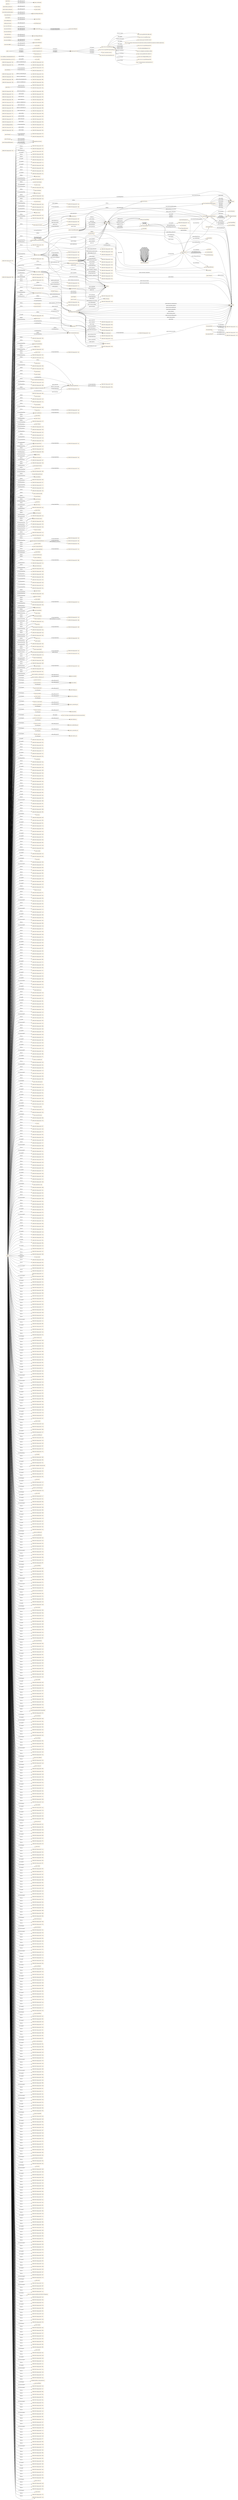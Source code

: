 digraph ar2dtool_diagram { 
rankdir=LR;
size="1501"
node [shape = rectangle, color="orange"]; "geoes:Municipio" "geopolitical:territory" "owl:Thing" "-36981599:18baa4ec45b:-7cad" "geoes:Estero" "-36981599:18baa4ec45b:-7e13" "geoes:ZonaContigua" "-36981599:18baa4ec45b:-7d72" "geoes:Lavajo" "-36981599:18baa4ec45b:-7d5a" "-36981599:18baa4ec45b:-7f4e" "geoes:Morfologia" "-36981599:18baa4ec45b:-7fd7" "-36981599:18baa4ec45b:-7fc0" "geoes:Torrente" "-36981599:18baa4ec45b:-7f13" "-36981599:18baa4ec45b:-7cbb" "geoes:MasaDeAguaArtificial" "-36981599:18baa4ec45b:-7ce6" "geoes:Estuario" "-36981599:18baa4ec45b:-7dee" "-36981599:18baa4ec45b:-7e5f" "-36981599:18baa4ec45b:-7d13" "-36981599:18baa4ec45b:-7de7" "geoes:Canyo" "-36981599:18baa4ec45b:-7f56" "-36981599:18baa4ec45b:-7c62" "geoes:Acuifero" "-36981599:18baa4ec45b:-7fcd" "-36981599:18baa4ec45b:-7f1e" "-36981599:18baa4ec45b:-7f29" "-36981599:18baa4ec45b:-7f72" "-36981599:18baa4ec45b:-7d0c" "geoes:Nevero" "-36981599:18baa4ec45b:-7fe5" "-36981599:18baa4ec45b:-7e6d" "geoes:FuenteArtificial" "-36981599:18baa4ec45b:-7e3f" "geoes:Mar" "-36981599:18baa4ec45b:-7f99" "-36981599:18baa4ec45b:-7c95" "-36981599:18baa4ec45b:-7d22" "-36981599:18baa4ec45b:-7fe2" "-36981599:18baa4ec45b:-7ce4" "-36981599:18baa4ec45b:-7c42" "geoes:Canal" "geoes:Arroyo" "-36981599:18baa4ec45b:-7e66" "-36981599:18baa4ec45b:-7cbe" "-36981599:18baa4ec45b:-7d04" "geoes:Rio" "-36981599:18baa4ec45b:-7e7c" "-36981599:18baa4ec45b:-7fd4" "-36981599:18baa4ec45b:-7c5a" "-36981599:18baa4ec45b:-7e05" "geoes:Recinto" "geoes:Saladar" "geoes:ZonaEconomicaExclusiva" "-36981599:18baa4ec45b:-7f80" "geoes:FenomenoHidrografico" "-36981599:18baa4ec45b:-7e38" "-36981599:18baa4ec45b:-7d80" "geoes:CanalAguasContinentales" "-36981599:18baa4ec45b:-7ff5" "geoes:Aluvion" "geoes:Acequia" "-36981599:18baa4ec45b:-7fbb" "-36981599:18baa4ec45b:-7f36" "-36981599:18baa4ec45b:-7d53" "-36981599:18baa4ec45b:-7f16" "-36981599:18baa4ec45b:-7dbb" "-36981599:18baa4ec45b:-7ce9" "-36981599:18baa4ec45b:-7e2c" "-36981599:18baa4ec45b:-7c3e" "geoes:AltaMar" "-36981599:18baa4ec45b:-7d96" "geoes:Pozo" "-36981599:18baa4ec45b:-7f69" "-36981599:18baa4ec45b:-7e69" "geoes:AguasCorrientes" "-36981599:18baa4ec45b:-7ca8" "geoes:CanalMarino" "-36981599:18baa4ec45b:-7fd0" "geoes:Delta" "geoes:Humedal" "-36981599:18baa4ec45b:-7f1a" "geoes:Charca" "-36981599:18baa4ec45b:-7e7f" "-36981599:18baa4ec45b:-7f59" "geoes:Tuberia" "-36981599:18baa4ec45b:-7c5d" "-36981599:18baa4ec45b:-7c53" "-36981599:18baa4ec45b:-7c99" "geoes:Lago" "geoes:AguasSubterraneas" "geoes:Dren" "-36981599:18baa4ec45b:-7c82" "-36981599:18baa4ec45b:-7ca7" "-36981599:18baa4ec45b:-7f6d" "-36981599:18baa4ec45b:-7c46" "-36981599:18baa4ec45b:-7e26" "geoes:AguasDulces" "geoes:Captacion" "-36981599:18baa4ec45b:-7ce0" "-36981599:18baa4ec45b:-7cef" "-36981599:18baa4ec45b:-7d0d" "geoes:Ibon" "geoes:Nacimiento" "-36981599:18baa4ec45b:-7e07" "-36981599:18baa4ec45b:-7c8d" "geoes:AguasCosteras" "geoes:Gola" "-36981599:18baa4ec45b:-7dd6" "geoes:HidronimoPuntual" "geoes:Albufera" "-36981599:18baa4ec45b:-7ff2" "-36981599:18baa4ec45b:-7d50" "-36981599:18baa4ec45b:-7d17" "-36981599:18baa4ec45b:-7c71" "-36981599:18baa4ec45b:-7f8a" "-36981599:18baa4ec45b:-7c35" "geoes:AguasQuietas" "geoes:ZonaHumeda" "-36981599:18baa4ec45b:-7cde" "geoes:AguasMarinas" "geoes:ZonaEncharcable" "-36981599:18baa4ec45b:-7ffb" "-36981599:18baa4ec45b:-7f8f" "geoes:Basines" "-36981599:18baa4ec45b:-7e22" "-36981599:18baa4ec45b:-7e00" "-36981599:18baa4ec45b:-7e31" "-36981599:18baa4ec45b:-7fa0" "-36981599:18baa4ec45b:-7dc5" "geoes:Embalse" "geoes:Marisma" "geoes:Ojo" "geoes:Glaciar" "geoes:AguasSuperficiales" "-36981599:18baa4ec45b:-7fac" "geoes:Acuitardo" "-36981599:18baa4ec45b:-7dce" "geoes:Toma" "-36981599:18baa4ec45b:-7f60" "-36981599:18baa4ec45b:-7f9d" "geoes:Manantial" "-36981599:18baa4ec45b:-7ce2" "geoes:Desembocadura" "-36981599:18baa4ec45b:-7c66" "-36981599:18baa4ec45b:-7d7b" "geoes:Cascada" "geoes:Rapido" "-36981599:18baa4ec45b:-7d1e" "-36981599:18baa4ec45b:-7e44" "-36981599:18baa4ec45b:-7d2d" "-36981599:18baa4ec45b:-7dad" "geoes:Corriente" "-36981599:18baa4ec45b:-7ccb" "-36981599:18baa4ec45b:-7f25" "-36981599:18baa4ec45b:-7e03" "-36981599:18baa4ec45b:-7fa3" "geoes:Deposito" "geoes:AguasCorrientesArtificiales" "-36981599:18baa4ec45b:-7e63" "geoes:Canalillo" "geoes:SurgenciaNatural" "geoes:SurgenciaArtificial" "-36981599:18baa4ec45b:-7f95" "geoes:Bodon" "geoes:MarTerritorial" "-36981599:18baa4ec45b:-7f51" "geoes:Confluencia" "geoes:CanalAguasMarinas" "-36981599:18baa4ec45b:-7c96" "-36981599:18baa4ec45b:-7c4c" "geoes:Distribucion" "geoes:Afluente" "-36981599:18baa4ec45b:-7e2a" "-36981599:18baa4ec45b:-7c89" "-36981599:18baa4ec45b:-7e09" "-36981599:18baa4ec45b:-7fa9" "-36981599:18baa4ec45b:-7fdc" "-36981599:18baa4ec45b:-7db2" "-36981599:18baa4ec45b:-7cfd" "-36981599:18baa4ec45b:-7dc1" "-36981599:18baa4ec45b:-7cc8" "-36981599:18baa4ec45b:-7e76" "-36981599:18baa4ec45b:-7e1c" "-36981599:18baa4ec45b:-7f30" "geoes:Conducto" "-36981599:18baa4ec45b:-7fec" "-36981599:18baa4ec45b:-7f79" "-36981599:18baa4ec45b:-7e4b" "-36981599:18baa4ec45b:-7f40" "geoes:AguasCorrientesNaturales" "-36981599:18baa4ec45b:-7e51" "-36981599:18baa4ec45b:-7dca" "geoes:Chortal" "-36981599:18baa4ec45b:-7faf" "-36981599:18baa4ec45b:-7cd6" "-36981599:18baa4ec45b:-7fb8" "geoes:Desague" "geoes:CorrienteSubterranea" "geoes:Sumidero" "-36981599:18baa4ec45b:-7f22" "-36981599:18baa4ec45b:-7d5e" "-36981599:18baa4ec45b:-7fc7" "-36981599:18baa4ec45b:-7f92" "-36981599:18baa4ec45b:-7cf5" "geoes:Aljibe" "geoes:AguasQuietasNaturales" "geoes:Meandro" "geoes:AguasDeTransicion" "-36981599:18baa4ec45b:-7d56" "geoes:Barranco" "geoes:MasaDeHielo" "geoes:Salina" "geoes:AguasSaladas" "geoes:Surgencia" "-36981599:18baa4ec45b:-7cee" "geoes:Ria" "-36981599:18baa4ec45b:-7e57" "geoes:AguasContinentales" "-36981599:18baa4ec45b:-7e1f" "-36981599:18baa4ec45b:-7da4" "geoes:CuencaHidrografica" "-36981599:18baa4ec45b:-7ceb" "-36981599:18baa4ec45b:-7d45" "geoes:Lucio" "geoes:Laguna" "-36981599:18baa4ec45b:-7fe9" "geoes:Aguas" "-36981599:18baa4ec45b:-7f10" "-36981599:18baa4ec45b:-7d26" "-36981599:18baa4ec45b:-7fb5" "-36981599:18baa4ec45b:-7e5c" "geoes:LagunaSalada" "geoes:AguasQuietasArtificiales" "-36981599:18baa4ec45b:-7cc4" "geoes:FuenteArtesana" "-36981599:18baa4ec45b:-7d08" "-36981599:18baa4ec45b:-7e71" "-36981599:18baa4ec45b:-7ff8" "-36981599:18baa4ec45b:-7d6f" "geoes:Rambla" "-36981599:18baa4ec45b:-7c40" "-36981599:18baa4ec45b:-7de1" "wgs84_pos:SpatialThing" "time:TimeZone" "time:GeneralDateTimeDescription" "time:DateTimeInterval" "time:TRS" "time:TemporalDuration" "time:Duration" "time:GeneralDurationDescription" "time:ProperInterval" "time:TimePosition" "23c51ad96bac51c864e4fc64036c5c38" "time:TemporalPosition" "time:Interval" "time:TemporalEntity" "time:MonthOfYear" "c524519fc53cd5ceb8109a1ac23107af" "time:TemporalUnit" "time:Instant" "time:DayOfWeek" ; /*classes style*/
	"geoes:top.owl" -> "http://www.w3.org/2006/time" [ label = "owl:imports" ];
	"geoes:top.owl" -> "http://www.w3.org/2003/01/geo/wgs84_pos" [ label = "owl:imports" ];
	"geoes:top.owl" -> "http://vocab.deri.ie/scovo" [ label = "owl:imports" ];
	"geoes:top.owl" -> "http://aims.fao.org/aos/geopolitical.owl" [ label = "owl:imports" ];
	"geoes:AguasContinentales" -> "-36981599:18baa4ec45b:-7e69" [ label = "owl:equivalentClass" ];
	"http://www.w3.org/2006/time" -> "http://orcid.org/0000-0002-3884-3420" [ label = "dcterms:creator" ];
	"http://www.w3.org/2006/time" -> "http://www.w3.org/TR/owl-time" [ label = "rdfs:seeAlso" ];
	"http://www.w3.org/2006/time" -> "http://dx.doi.org/10.3233/SW-150187" [ label = "rdfs:seeAlso" ];
	"http://www.w3.org/2006/time" -> "http://www.semantic-web-journal.net/content/time-ontology-extended-non-gregorian-calendar-applications" [ label = "rdfs:seeAlso" ];
	"http://www.w3.org/2006/time" -> "http://www.w3.org/TR/owl-time" [ label = "dcterms:isVersionOf" ];
	"http://www.w3.org/2006/time" -> "http://www.w3.org/2006/time#2016" [ label = "owl:versionIRI" ];
	"http://www.w3.org/2006/time" -> "mailto:panfeng66@gmail.com" [ label = "dcterms:creator" ];
	"http://www.w3.org/2006/time" -> "https://en.wikipedia.org/wiki/Jerry_Hobbs" [ label = "dcterms:creator" ];
	"http://www.w3.org/2006/time" -> "https://orcid.org/0000-0001-8269-8171" [ label = "dcterms:contributor" ];
	"http://www.w3.org/2006/time" -> "mailto:chris.little@metoffice.gov.uk" [ label = "dcterms:contributor" ];
	"http://www.w3.org/2006/time" -> "http://www.w3.org/2006/time#2006" [ label = "owl:priorVersion" ];
	"http://www.w3.org/2006/time" -> "https://creativecommons.org/licenses/by/4.0/" [ label = "dcterms:license" ];
	"time:generalDay" -> "-36981599:18baa4ec45b:-7c2a" [ label = "owl:withRestrictions" ];
	"time:generalDay" -> "xsd:string" [ label = "owl:onDatatype" ];
	"time:intervalBefore" -> "time:intervalDisjoint" [ label = "rdfs:subPropertyOf" ];
	"time:intervalBefore" -> "time:before" [ label = "rdfs:subPropertyOf" ];
	"geoes:geopolitica.owl" -> "geoes:top.owl" [ label = "owl:imports" ];
	"time:inDateTime" -> "time:inTemporalPosition" [ label = "rdfs:subPropertyOf" ];
	"geoes:sometido_a_descarga_por" -> "geoes:sometido" [ label = "rdfs:subPropertyOf" ];
	"time:intervalFinishes" -> "time:intervalIn" [ label = "rdfs:subPropertyOf" ];
	"geoes:transportes.owl" -> "geoes:top.owl" [ label = "owl:imports" ];
	"wgs84_pos:location" -> "foaf:based_near" [ label = "rdfs:subPropertyOf" ];
	"geoes:AguasCorrientes" -> "-36981599:18baa4ec45b:-7e66" [ label = "owl:equivalentClass" ];
	"time:hasEnd" -> "time:hasTime" [ label = "rdfs:subPropertyOf" ];
	"geoes:Rambla" -> "-36981599:18baa4ec45b:-7ca8" [ label = "owl:equivalentClass" ];
	"geoes:transvasa" -> "geoes:conduce" [ label = "rdfs:subPropertyOf" ];
	"geoes:desembocaEn" -> "geoes:desagua_en" [ label = "rdfs:subPropertyOf" ];
	"geoes:Lucio" -> "-36981599:18baa4ec45b:-7cf5" [ label = "owl:equivalentClass" ];
	"time:hasDurationDescription" -> "time:hasTemporalDuration" [ label = "rdfs:subPropertyOf" ];
	"geoes:" -> "geoes:hydro.owl" [ label = "owl:imports" ];
	"geoes:" -> "geoes:transportes.owl" [ label = "owl:imports" ];
	"geoes:" -> "geoes:geopolitica.owl" [ label = "owl:imports" ];
	"geoes:Acuifero" -> "-36981599:18baa4ec45b:-7e7c" [ label = "owl:equivalentClass" ];
	"geoes:Aguas" -> "-36981599:18baa4ec45b:-7e6d" [ label = "owl:equivalentClass" ];
	"geoes:precedeA" -> "geoes:esta_proxima_a" [ label = "rdfs:subPropertyOf" ];
	"time:intervalIn" -> "time:intervalEquals" [ label = "owl:propertyDisjointWith" ];
	"time:inTimePosition" -> "time:inTemporalPosition" [ label = "rdfs:subPropertyOf" ];
	"geoes:Pozo" -> "-36981599:18baa4ec45b:-7cad" [ label = "owl:equivalentClass" ];
	"geoes:es_transvasada" -> "geoes:es_conducido_por" [ label = "rdfs:subPropertyOf" ];
	"geoes:distribuye" -> "geoes:conduce" [ label = "rdfs:subPropertyOf" ];
	"geoes:Canal" -> "-36981599:18baa4ec45b:-7dc5" [ label = "owl:equivalentClass" ];
	"geoes:transmite" -> "geoes:permite" [ label = "rdfs:subPropertyOf" ];
	"time:generalYear" -> "-36981599:18baa4ec45b:-7c28" [ label = "owl:withRestrictions" ];
	"time:generalYear" -> "xsd:string" [ label = "owl:onDatatype" ];
	"time:intervalStarts" -> "time:intervalIn" [ label = "rdfs:subPropertyOf" ];
	"geoes:nombre_alternativo" -> "geoes:nombre" [ label = "rdfs:subPropertyOf" ];
	"time:intervalDuring" -> "time:intervalIn" [ label = "rdfs:subPropertyOf" ];
	"time:ProperInterval" -> "time:Instant" [ label = "owl:disjointWith" ];
	"geoes:AguasQuietas" -> "-36981599:18baa4ec45b:-7e22" [ label = "owl:equivalentClass" ];
	"time:seconds" -> "http://www.bipm.org/en/publications/si-brochure/second.html" [ label = "rdfs:seeAlso" ];
	"geoes:se_extrae_para" -> "geoes:alimenta_a" [ label = "rdfs:subPropertyOf" ];
	"geoes:AguasQuietasNaturales" -> "-36981599:18baa4ec45b:-7e1c" [ label = "owl:equivalentClass" ];
	"geoes:Idioma_alternativo" -> "geoes:idioma" [ label = "rdfs:subPropertyOf" ];
	"time:generalMonth" -> "-36981599:18baa4ec45b:-7c29" [ label = "owl:withRestrictions" ];
	"time:generalMonth" -> "xsd:string" [ label = "owl:onDatatype" ];
	"time:intervalEquals" -> "time:intervalIn" [ label = "owl:propertyDisjointWith" ];
	"geoes:CanalAguasMarinas" -> "-36981599:18baa4ec45b:-7dbb" [ label = "owl:equivalentClass" ];
	"geoes:ZonaHumeda" -> "-36981599:18baa4ec45b:-7c42" [ label = "owl:equivalentClass" ];
	"geoes:Afluente" -> "-36981599:18baa4ec45b:-7e71" [ label = "owl:equivalentClass" ];
	"geoes:Afluente" -> "-36981599:18baa4ec45b:-7e76" [ label = "owl:equivalentClass" ];
	"geoes:se_extrae" -> "geoes:es_alimentada_por" [ label = "rdfs:subPropertyOf" ];
	"geoes:AguasCorrientesArtificiales" -> "-36981599:18baa4ec45b:-7e5f" [ label = "owl:equivalentClass" ];
	"geoes:AguasCorrientesArtificiales" -> "-36981599:18baa4ec45b:-7e63" [ label = "owl:equivalentClass" ];
	"geoes:AguasSuperficiales" -> "-36981599:18baa4ec45b:-7e00" [ label = "owl:equivalentClass" ];
	"time:hasDuration" -> "time:hasTemporalDuration" [ label = "rdfs:subPropertyOf" ];
	"geoes:AguasDeTransicion" -> "-36981599:18baa4ec45b:-7e3f" [ label = "owl:equivalentClass" ];
	"geoes:AguasDeTransicion" -> "-36981599:18baa4ec45b:-7e31" [ label = "owl:equivalentClass" ];
	"time:hasBeginning" -> "time:hasTime" [ label = "rdfs:subPropertyOf" ];
	"geoes:MasaDeAguaArtificial" -> "-36981599:18baa4ec45b:-7cc8" [ label = "owl:equivalentClass" ];
	"geoes:Nacimiento" -> "-36981599:18baa4ec45b:-7cbe" [ label = "owl:equivalentClass" ];
	"geoes:Dren" -> "-36981599:18baa4ec45b:-7d5e" [ label = "owl:equivalentClass" ];
	"geoes:long" -> "geoes:coordenadas" [ label = "rdfs:subPropertyOf" ];
	"geoes:Gola" -> "-36981599:18baa4ec45b:-7d1e" [ label = "owl:equivalentClass" ];
	"geoes:CanalAguasContinentales" -> "-36981599:18baa4ec45b:-7dc1" [ label = "owl:equivalentClass" ];
	"geoes:AguasQuietasArtificiales" -> "-36981599:18baa4ec45b:-7e1f" [ label = "owl:equivalentClass" ];
	"geoes:SurgenciaArtificial" -> "-36981599:18baa4ec45b:-7c5a" [ label = "owl:equivalentClass" ];
	"time:TemporalEntity" -> "-36981599:18baa4ec45b:-7c2e" [ label = "owl:unionOf" ];
	"geoes:es_distribuida" -> "geoes:es_conducido_por" [ label = "rdfs:subPropertyOf" ];
	"geoes:sigueA" -> "geoes:esta_proxima_a" [ label = "rdfs:subPropertyOf" ];
	"geoes:Surgencia" -> "-36981599:18baa4ec45b:-7c5d" [ label = "owl:equivalentClass" ];
	"geoes:es_capturado" -> "geoes:es_conectado_con" [ label = "rdfs:subPropertyOf" ];
	"geoes:Desague" -> "-36981599:18baa4ec45b:-7d72" [ label = "owl:equivalentClass" ];
	"geoes:captura" -> "geoes:conecta_con" [ label = "rdfs:subPropertyOf" ];
	"geoes:sometida_a_influencia_de" -> "geoes:sometido" [ label = "rdfs:subPropertyOf" ];
	"NULL" -> "-36981599:18baa4ec45b:-7eb4" [ label = "owl:oneOf" ];
	"NULL" -> "-36981599:18baa4ec45b:-7f24" [ label = "owl:unionOf" ];
	"NULL" -> "-36981599:18baa4ec45b:-7c35" [ label = "owl:allValuesFrom" ];
	"NULL" -> "-36981599:18baa4ec45b:-7f5c" [ label = "rdf:rest" ];
	"NULL" -> "-36981599:18baa4ec45b:-7dcc" [ label = "rdf:rest" ];
	"NULL" -> "-36981599:18baa4ec45b:-7c7f" [ label = "rdf:rest" ];
	"NULL" -> "geoes:Deposito" [ label = "rdf:first" ];
	"NULL" -> "-36981599:18baa4ec45b:-7c40" [ label = "rdf:first" ];
	"NULL" -> "-36981599:18baa4ec45b:-7e21" [ label = "owl:unionOf" ];
	"NULL" -> "geoes:Ria" [ label = "owl:someValuesFrom" ];
	"NULL" -> "-36981599:18baa4ec45b:-7f2a" [ label = "rdf:rest" ];
	"NULL" -> "geoes:Lago" [ label = "rdf:first" ];
	"NULL" -> "-36981599:18baa4ec45b:-7d0d" [ label = "owl:allValuesFrom" ];
	"NULL" -> "xsd:gMonth" [ label = "owl:allValuesFrom" ];
	"NULL" -> "-36981599:18baa4ec45b:-7dea" [ label = "rdf:rest" ];
	"NULL" -> "geoes:Barranco" [ label = "owl:allValuesFrom" ];
	"NULL" -> "-36981599:18baa4ec45b:-7cd1" [ label = "rdf:rest" ];
	"NULL" -> "-36981599:18baa4ec45b:-7d03" [ label = "owl:unionOf" ];
	"NULL" -> "geoes:FuenteArtesana" [ label = "rdf:first" ];
	"NULL" -> "-36981599:18baa4ec45b:-7d09" [ label = "rdf:rest" ];
	"NULL" -> "geoes:ZonaEncharcable" [ label = "rdf:first" ];
	"NULL" -> "-36981599:18baa4ec45b:-7e6e" [ label = "rdf:rest" ];
	"NULL" -> "-36981599:18baa4ec45b:-7faa" [ label = "rdf:rest" ];
	"NULL" -> "-36981599:18baa4ec45b:-7d17" [ label = "owl:allValuesFrom" ];
	"NULL" -> "-36981599:18baa4ec45b:-7e2f" [ label = "rdf:rest" ];
	"NULL" -> "-36981599:18baa4ec45b:-7e6a" [ label = "rdf:rest" ];
	"NULL" -> "-36981599:18baa4ec45b:-7d80" [ label = "owl:allValuesFrom" ];
	"NULL" -> "-36981599:18baa4ec45b:-7f97" [ label = "rdf:rest" ];
	"NULL" -> "-36981599:18baa4ec45b:-7e50" [ label = "owl:unionOf" ];
	"NULL" -> "geoes:Basines" [ label = "rdf:first" ];
	"NULL" -> "-36981599:18baa4ec45b:-7eb3" [ label = "rdf:rest" ];
	"NULL" -> "-36981599:18baa4ec45b:-7c89" [ label = "owl:someValuesFrom" ];
	"NULL" -> "-36981599:18baa4ec45b:-7f65" [ label = "rdf:rest" ];
	"NULL" -> "-36981599:18baa4ec45b:-7ce2" [ label = "rdf:first" ];
	"NULL" -> "-36981599:18baa4ec45b:-7e8c" [ label = "owl:oneOf" ];
	"NULL" -> "-36981599:18baa4ec45b:-7f26" [ label = "rdf:rest" ];
	"NULL" -> "-36981599:18baa4ec45b:-7d66" [ label = "owl:intersectionOf" ];
	"NULL" -> "geoes:Canal" [ label = "rdf:first" ];
	"NULL" -> "geoes:Manantial" [ label = "rdf:first" ];
	"NULL" -> "time:GeneralDateTimeDescription" [ label = "rdf:first" ];
	"NULL" -> "-36981599:18baa4ec45b:-7f01" [ label = "rdf:rest" ];
	"NULL" -> "-36981599:18baa4ec45b:-7f33" [ label = "rdf:rest" ];
	"NULL" -> "-36981599:18baa4ec45b:-7db8" [ label = "rdf:rest" ];
	"NULL" -> "-36981599:18baa4ec45b:-7f83" [ label = "rdf:rest" ];
	"NULL" -> "time:year" [ label = "owl:onProperty" ];
	"NULL" -> "-36981599:18baa4ec45b:-7eff" [ label = "rdf:rest" ];
	"NULL" -> "-36981599:18baa4ec45b:-7f90" [ label = "rdf:rest" ];
	"NULL" -> "-36981599:18baa4ec45b:-7fe1" [ label = "owl:unionOf" ];
	"NULL" -> "geoes:Aguas" [ label = "rdf:first" ];
	"NULL" -> "-36981599:18baa4ec45b:-7c24" [ label = "rdf:rest" ];
	"NULL" -> "-36981599:18baa4ec45b:-7fc8" [ label = "rdf:rest" ];
	"NULL" -> "-36981599:18baa4ec45b:-7ecd" [ label = "rdf:rest" ];
	"NULL" -> "-36981599:18baa4ec45b:-7de0" [ label = "owl:unionOf" ];
	"NULL" -> "geoes:Acuifero" [ label = "owl:allValuesFrom" ];
	"NULL" -> "-36981599:18baa4ec45b:-7fa2" [ label = "owl:unionOf" ];
	"NULL" -> "geoes:Marisma" [ label = "owl:allValuesFrom" ];
	"NULL" -> "-36981599:18baa4ec45b:-7fa8" [ label = "owl:unionOf" ];
	"NULL" -> "-36981599:18baa4ec45b:-7fd5" [ label = "rdf:rest" ];
	"NULL" -> "-36981599:18baa4ec45b:-7e06" [ label = "rdf:rest" ];
	"NULL" -> "-36981599:18baa4ec45b:-7eda" [ label = "rdf:rest" ];
	"NULL" -> "geoes:estaEn" [ label = "owl:onProperty" ];
	"NULL" -> "-36981599:18baa4ec45b:-7c45" [ label = "owl:unionOf" ];
	"NULL" -> "-36981599:18baa4ec45b:-7e95" [ label = "rdf:rest" ];
	"NULL" -> "time:days" [ label = "owl:onProperty" ];
	"NULL" -> "geoes:Ibon" [ label = "owl:someValuesFrom" ];
	"NULL" -> "-36981599:18baa4ec45b:-7d5b" [ label = "rdf:rest" ];
	"NULL" -> "-36981599:18baa4ec45b:-7cf3" [ label = "owl:intersectionOf" ];
	"NULL" -> "-36981599:18baa4ec45b:-7e5c" [ label = "owl:allValuesFrom" ];
	"NULL" -> "-36981599:18baa4ec45b:-7c4c" [ label = "owl:allValuesFrom" ];
	"NULL" -> "geoes:AguasCorrientesNaturales" [ label = "rdf:first" ];
	"NULL" -> "-36981599:18baa4ec45b:-7f6f" [ label = "rdf:rest" ];
	"NULL" -> "geoes:CorrienteSubterranea" [ label = "rdf:first" ];
	"NULL" -> "-36981599:18baa4ec45b:-7ddf" [ label = "rdf:rest" ];
	"NULL" -> "-36981599:18baa4ec45b:-7fb0" [ label = "rdf:rest" ];
	"NULL" -> "-36981599:18baa4ec45b:-7e20" [ label = "rdf:rest" ];
	"NULL" -> "-36981599:18baa4ec45b:-7c59" [ label = "owl:unionOf" ];
	"NULL" -> "-36981599:18baa4ec45b:-7c98" [ label = "owl:unionOf" ];
	"NULL" -> "-36981599:18baa4ec45b:-7d7f" [ label = "owl:unionOf" ];
	"NULL" -> "-36981599:18baa4ec45b:-7c8e" [ label = "rdf:rest" ];
	"NULL" -> "geoes:evacua_de" [ label = "owl:onProperty" ];
	"NULL" -> "-36981599:18baa4ec45b:-7f7c" [ label = "rdf:rest" ];
	"NULL" -> "-36981599:18baa4ec45b:-7dec" [ label = "rdf:rest" ];
	"NULL" -> "-36981599:18baa4ec45b:-7f3d" [ label = "rdf:rest" ];
	"NULL" -> "-36981599:18baa4ec45b:-7d3a" [ label = "owl:intersectionOf" ];
	"NULL" -> "-36981599:18baa4ec45b:-7fef" [ label = "rdf:rest" ];
	"NULL" -> "-36981599:18baa4ec45b:-7ce8" [ label = "rdf:rest" ];
	"NULL" -> "-36981599:18baa4ec45b:-7e74" [ label = "owl:intersectionOf" ];
	"NULL" -> "-36981599:18baa4ec45b:-7ca9" [ label = "rdf:rest" ];
	"NULL" -> "-36981599:18baa4ec45b:-7f68" [ label = "owl:unionOf" ];
	"NULL" -> "-36981599:18baa4ec45b:-7f4a" [ label = "rdf:rest" ];
	"NULL" -> "-36981599:18baa4ec45b:-7ddc" [ label = "owl:intersectionOf" ];
	"NULL" -> "-36981599:18baa4ec45b:-7fbd" [ label = "rdf:rest" ];
	"NULL" -> "geoes:conecta_con" [ label = "owl:onProperty" ];
	"NULL" -> "-36981599:18baa4ec45b:-7c3b" [ label = "owl:intersectionOf" ];
	"NULL" -> "-36981599:18baa4ec45b:-7cf1" [ label = "rdf:rest" ];
	"NULL" -> "-36981599:18baa4ec45b:-7ef8" [ label = "rdf:rest" ];
	"NULL" -> "-36981599:18baa4ec45b:-7e8e" [ label = "rdf:rest" ];
	"NULL" -> "-36981599:18baa4ec45b:-7fca" [ label = "rdf:rest" ];
	"NULL" -> "-36981599:18baa4ec45b:-7e4f" [ label = "rdf:rest" ];
	"NULL" -> "geoes:Salina" [ label = "rdf:first" ];
	"NULL" -> "-36981599:18baa4ec45b:-7e65" [ label = "owl:unionOf" ];
	"NULL" -> "geoes:AguasCorrientesNaturales" [ label = "owl:someValuesFrom" ];
	"NULL" -> "-36981599:18baa4ec45b:-7f89" [ label = "owl:unionOf" ];
	"NULL" -> "-36981599:18baa4ec45b:-7c66" [ label = "owl:someValuesFrom" ];
	"NULL" -> "-36981599:18baa4ec45b:-7f07" [ label = "rdf:rest" ];
	"NULL" -> "-36981599:18baa4ec45b:-7f39" [ label = "rdf:rest" ];
	"NULL" -> "-36981599:18baa4ec45b:-7e1d" [ label = "rdf:rest" ];
	"NULL" -> "-36981599:18baa4ec45b:-7d43" [ label = "rdf:rest" ];
	"NULL" -> "-36981599:18baa4ec45b:-7f85" [ label = "rdf:rest" ];
	"NULL" -> "-36981599:18baa4ec45b:-7f15" [ label = "owl:unionOf" ];
	"NULL" -> "-36981599:18baa4ec45b:-7d93" [ label = "rdf:rest" ];
	"NULL" -> "-36981599:18baa4ec45b:-7f46" [ label = "rdf:rest" ];
	"NULL" -> "geoes:Distribucion" [ label = "rdf:first" ];
	"NULL" -> "-36981599:18baa4ec45b:-7da4" [ label = "owl:someValuesFrom" ];
	"NULL" -> "geoes:Embalse" [ label = "owl:someValuesFrom" ];
	"NULL" -> "-36981599:18baa4ec45b:-7d11" [ label = "rdf:rest" ];
	"NULL" -> "-36981599:18baa4ec45b:-7cc3" [ label = "owl:unionOf" ];
	"NULL" -> "-36981599:18baa4ec45b:-7f53" [ label = "rdf:rest" ];
	"NULL" -> "-36981599:18baa4ec45b:-7e62" [ label = "owl:unionOf" ];
	"NULL" -> "-36981599:18baa4ec45b:-7df6" [ label = "owl:intersectionOf" ];
	"NULL" -> "-36981599:18baa4ec45b:-7f14" [ label = "rdf:rest" ];
	"NULL" -> "-36981599:18baa4ec45b:-7e5b" [ label = "owl:unionOf" ];
	"NULL" -> "geoes:deposita_en" [ label = "owl:onProperty" ];
	"NULL" -> "-36981599:18baa4ec45b:-7cdd" [ label = "rdf:rest" ];
	"NULL" -> "-36981599:18baa4ec45b:-7c37" [ label = "rdf:rest" ];
	"NULL" -> "geoes:AguasQuietasArtificiales" [ label = "rdf:first" ];
	"NULL" -> "-36981599:18baa4ec45b:-7ec5" [ label = "owl:oneOf" ];
	"NULL" -> "-36981599:18baa4ec45b:-7f9c" [ label = "owl:unionOf" ];
	"NULL" -> "geoes:AguasQuietasArtificiales" [ label = "owl:complementOf" ];
	"NULL" -> "geoes:Acuifero" [ label = "rdf:first" ];
	"NULL" -> "-36981599:18baa4ec45b:-7de5" [ label = "rdf:rest" ];
	"NULL" -> "geoes:Manantial" [ label = "owl:allValuesFrom" ];
	"NULL" -> "-36981599:18baa4ec45b:-7d7b" [ label = "owl:someValuesFrom" ];
	"NULL" -> "geoes:SurgenciaArtificial" [ label = "rdf:first" ];
	"NULL" -> "geoes:Saladar" [ label = "rdf:first" ];
	"NULL" -> "-36981599:18baa4ec45b:-7c44" [ label = "rdf:rest" ];
	"NULL" -> "-36981599:18baa4ec45b:-7e58" [ label = "rdf:rest" ];
	"NULL" -> "-36981599:18baa4ec45b:-7e19" [ label = "rdf:rest" ];
	"NULL" -> "-36981599:18baa4ec45b:-7cbc" [ label = "owl:intersectionOf" ];
	"NULL" -> "-36981599:18baa4ec45b:-7cfb" [ label = "rdf:rest" ];
	"NULL" -> "-36981599:18baa4ec45b:-7f04" [ label = "owl:oneOf" ];
	"NULL" -> "-36981599:18baa4ec45b:-7c92" [ label = "owl:intersectionOf" ];
	"NULL" -> "-36981599:18baa4ec45b:-7fb6" [ label = "rdf:rest" ];
	"NULL" -> "-36981599:18baa4ec45b:-7ebb" [ label = "rdf:rest" ];
	"NULL" -> "-36981599:18baa4ec45b:-7c94" [ label = "owl:unionOf" ];
	"NULL" -> "-36981599:18baa4ec45b:-7de7" [ label = "owl:allValuesFrom" ];
	"NULL" -> "-36981599:18baa4ec45b:-7d35" [ label = "owl:intersectionOf" ];
	"NULL" -> "-36981599:18baa4ec45b:-7fc3" [ label = "rdf:rest" ];
	"NULL" -> "-36981599:18baa4ec45b:-7db1" [ label = "owl:unionOf" ];
	"NULL" -> "-36981599:18baa4ec45b:-7e83" [ label = "rdf:rest" ];
	"NULL" -> "-36981599:18baa4ec45b:-7e30" [ label = "owl:unionOf" ];
	"NULL" -> "-36981599:18baa4ec45b:-7c30" [ label = "rdf:rest" ];
	"NULL" -> "-36981599:18baa4ec45b:-7e38" [ label = "owl:allValuesFrom" ];
	"NULL" -> "-36981599:18baa4ec45b:-7d22" [ label = "owl:someValuesFrom" ];
	"NULL" -> "-36981599:18baa4ec45b:-7dac" [ label = "owl:intersectionOf" ];
	"NULL" -> "-36981599:18baa4ec45b:-7ceb" [ label = "rdf:first" ];
	"NULL" -> "-36981599:18baa4ec45b:-7d5a" [ label = "owl:someValuesFrom" ];
	"NULL" -> "-36981599:18baa4ec45b:-7f8b" [ label = "rdf:rest" ];
	"NULL" -> "-36981599:18baa4ec45b:-7f71" [ label = "owl:unionOf" ];
	"NULL" -> "-36981599:18baa4ec45b:-7d13" [ label = "owl:allValuesFrom" ];
	"NULL" -> "geoes:es_originado_por" [ label = "owl:onProperty" ];
	"NULL" -> "-36981599:18baa4ec45b:-7d1b" [ label = "rdf:rest" ];
	"NULL" -> "-36981599:18baa4ec45b:-7d51" [ label = "owl:intersectionOf" ];
	"NULL" -> "-36981599:18baa4ec45b:-7f5d" [ label = "rdf:rest" ];
	"NULL" -> "geoes:conduce" [ label = "owl:onProperty" ];
	"NULL" -> "geoes:Morfologia" [ label = "rdf:first" ];
	"NULL" -> "geoes:Lucio" [ label = "owl:someValuesFrom" ];
	"NULL" -> "-36981599:18baa4ec45b:-7cc9" [ label = "rdf:rest" ];
	"NULL" -> "-36981599:18baa4ec45b:-7e44" [ label = "owl:allValuesFrom" ];
	"NULL" -> "-36981599:18baa4ec45b:-7def" [ label = "owl:intersectionOf" ];
	"NULL" -> "-36981599:18baa4ec45b:-7f2b" [ label = "rdf:rest" ];
	"NULL" -> "geoes:AguasMarinas" [ label = "owl:someValuesFrom" ];
	"NULL" -> "-36981599:18baa4ec45b:-7fdd" [ label = "rdf:rest" ];
	"NULL" -> "geoes:sufre_descarga_de" [ label = "owl:onProperty" ];
	"NULL" -> "-36981599:18baa4ec45b:-7c4a" [ label = "rdf:rest" ];
	"NULL" -> "-36981599:18baa4ec45b:-7cd2" [ label = "rdf:rest" ];
	"NULL" -> "-36981599:18baa4ec45b:-7c3d" [ label = "owl:unionOf" ];
	"NULL" -> "-36981599:18baa4ec45b:-7fea" [ label = "rdf:rest" ];
	"NULL" -> "-36981599:18baa4ec45b:-7fcc" [ label = "owl:unionOf" ];
	"NULL" -> "-36981599:18baa4ec45b:-7e6b" [ label = "rdf:rest" ];
	"NULL" -> "-36981599:18baa4ec45b:-7ee6" [ label = "rdf:rest" ];
	"NULL" -> "-36981599:18baa4ec45b:-7dcd" [ label = "owl:unionOf" ];
	"NULL" -> "geoes:discurre_sobre" [ label = "owl:onProperty" ];
	"NULL" -> "-36981599:18baa4ec45b:-7ccb" [ label = "owl:allValuesFrom" ];
	"NULL" -> "-36981599:18baa4ec45b:-7cb1" [ label = "rdf:rest" ];
	"NULL" -> "-36981599:18baa4ec45b:-7d24" [ label = "rdf:rest" ];
	"NULL" -> "time:numericDuration" [ label = "owl:onProperty" ];
	"NULL" -> "-36981599:18baa4ec45b:-7f66" [ label = "rdf:rest" ];
	"NULL" -> "-36981599:18baa4ec45b:-7d74" [ label = "rdf:rest" ];
	"NULL" -> "-36981599:18baa4ec45b:-7d50" [ label = "owl:allValuesFrom" ];
	"NULL" -> "rdf:nil" [ label = "rdf:rest" ];
	"NULL" -> "-36981599:18baa4ec45b:-7f27" [ label = "rdf:rest" ];
	"NULL" -> "-36981599:18baa4ec45b:-7e0b" [ label = "rdf:rest" ];
	"NULL" -> "geoes:Conducto" [ label = "rdf:first" ];
	"NULL" -> "-36981599:18baa4ec45b:-7f73" [ label = "rdf:rest" ];
	"NULL" -> "-36981599:18baa4ec45b:-7f02" [ label = "rdf:rest" ];
	"NULL" -> "-36981599:18baa4ec45b:-7f34" [ label = "rdf:rest" ];
	"NULL" -> "-36981599:18baa4ec45b:-7dff" [ label = "owl:unionOf" ];
	"NULL" -> "geoes:esta_proxima_a" [ label = "owl:onProperty" ];
	"NULL" -> "-36981599:18baa4ec45b:-7c57" [ label = "rdf:rest" ];
	"NULL" -> "-36981599:18baa4ec45b:-7d84" [ label = "owl:intersectionOf" ];
	"NULL" -> "-36981599:18baa4ec45b:-7f41" [ label = "rdf:rest" ];
	"NULL" -> "geoes:Humedal" [ label = "rdf:first" ];
	"NULL" -> "-36981599:18baa4ec45b:-7cec" [ label = "owl:intersectionOf" ];
	"NULL" -> "-36981599:18baa4ec45b:-7fe4" [ label = "owl:unionOf" ];
	"NULL" -> "-36981599:18baa4ec45b:-7e78" [ label = "rdf:rest" ];
	"NULL" -> "-36981599:18baa4ec45b:-7fc9" [ label = "rdf:rest" ];
	"NULL" -> "-36981599:18baa4ec45b:-7e39" [ label = "rdf:rest" ];
	"NULL" -> "-36981599:18baa4ec45b:-7d96" [ label = "owl:someValuesFrom" ];
	"NULL" -> "-36981599:18baa4ec45b:-7ece" [ label = "rdf:rest" ];
	"NULL" -> "-36981599:18baa4ec45b:-7dd3" [ label = "rdf:rest" ];
	"NULL" -> "-36981599:18baa4ec45b:-7d12" [ label = "owl:unionOf" ];
	"NULL" -> "time:Duration" [ label = "rdf:first" ];
	"NULL" -> "-36981599:18baa4ec45b:-7d44" [ label = "owl:unionOf" ];
	"NULL" -> "-36981599:18baa4ec45b:-7e85" [ label = "rdf:rest" ];
	"NULL" -> "geoes:AguasDulces" [ label = "owl:complementOf" ];
	"NULL" -> "-36981599:18baa4ec45b:-7e07" [ label = "rdf:first" ];
	"NULL" -> "-36981599:18baa4ec45b:-7c32" [ label = "rdf:rest" ];
	"NULL" -> "-36981599:18baa4ec45b:-7edb" [ label = "rdf:rest" ];
	"NULL" -> "geoes:puede_fluir_como" [ label = "owl:onProperty" ];
	"NULL" -> "-36981599:18baa4ec45b:-7d9b" [ label = "rdf:rest" ];
	"NULL" -> "-36981599:18baa4ec45b:-7da1" [ label = "rdf:rest" ];
	"NULL" -> "-36981599:18baa4ec45b:-7fe3" [ label = "rdf:rest" ];
	"NULL" -> "-36981599:18baa4ec45b:-7e53" [ label = "rdf:rest" ];
	"NULL" -> "-36981599:18baa4ec45b:-7d48" [ label = "owl:intersectionOf" ];
	"NULL" -> "-36981599:18baa4ec45b:-7fa4" [ label = "rdf:rest" ];
	"NULL" -> "-36981599:18baa4ec45b:-7d6d" [ label = "rdf:rest" ];
	"NULL" -> "-36981599:18baa4ec45b:-7d0c" [ label = "rdf:first" ];
	"NULL" -> "-36981599:18baa4ec45b:-7fb1" [ label = "rdf:rest" ];
	"NULL" -> "-36981599:18baa4ec45b:-7f35" [ label = "owl:unionOf" ];
	"NULL" -> "-36981599:18baa4ec45b:-7f7d" [ label = "rdf:rest" ];
	"NULL" -> "-36981599:18baa4ec45b:-7d70" [ label = "owl:intersectionOf" ];
	"NULL" -> "geoes:Embalse" [ label = "rdf:first" ];
	"NULL" -> "-36981599:18baa4ec45b:-7f3e" [ label = "rdf:rest" ];
	"NULL" -> "-36981599:18baa4ec45b:-7dae" [ label = "rdf:rest" ];
	"NULL" -> "geoes:Acequia" [ label = "rdf:first" ];
	"NULL" -> "geoes:AguasQuietasNaturales" [ label = "rdf:first" ];
	"NULL" -> "-36981599:18baa4ec45b:-7f4b" [ label = "rdf:rest" ];
	"NULL" -> "-36981599:18baa4ec45b:-7cef" [ label = "owl:someValuesFrom" ];
	"NULL" -> "-36981599:18baa4ec45b:-7e96" [ label = "owl:oneOf" ];
	"NULL" -> "-36981599:18baa4ec45b:-7f0c" [ label = "rdf:rest" ];
	"NULL" -> "-36981599:18baa4ec45b:-7ced" [ label = "owl:unionOf" ];
	"NULL" -> "-36981599:18baa4ec45b:-7e7f" [ label = "owl:someValuesFrom" ];
	"NULL" -> "-36981599:18baa4ec45b:-7c6e" [ label = "rdf:rest" ];
	"NULL" -> "-36981599:18baa4ec45b:-7cf6" [ label = "rdf:rest" ];
	"NULL" -> "-36981599:18baa4ec45b:-7f0a" [ label = "owl:oneOf" ];
	"NULL" -> "-36981599:18baa4ec45b:-7fbe" [ label = "rdf:rest" ];
	"NULL" -> "-36981599:18baa4ec45b:-7e25" [ label = "owl:unionOf" ];
	"NULL" -> "-36981599:18baa4ec45b:-7c2f" [ label = "rdf:rest" ];
	"NULL" -> "-36981599:18baa4ec45b:-7cb7" [ label = "rdf:rest" ];
	"NULL" -> "-36981599:18baa4ec45b:-7d69" [ label = "rdf:rest" ];
	"NULL" -> "time:second" [ label = "owl:onProperty" ];
	"NULL" -> "-36981599:18baa4ec45b:-7e8f" [ label = "rdf:rest" ];
	"NULL" -> "geoes:Aluvion" [ label = "owl:someValuesFrom" ];
	"NULL" -> "-36981599:18baa4ec45b:-7fcb" [ label = "rdf:rest" ];
	"NULL" -> "geoes:Glaciar" [ label = "owl:complementOf" ];
	"NULL" -> "geoes:se_extrae_para" [ label = "owl:onProperty" ];
	"NULL" -> "-36981599:18baa4ec45b:-7e8b" [ label = "rdf:rest" ];
	"NULL" -> "-36981599:18baa4ec45b:-7cab" [ label = "owl:intersectionOf" ];
	"NULL" -> "-36981599:18baa4ec45b:-7cc0" [ label = "rdf:rest" ];
	"NULL" -> "-36981599:18baa4ec45b:-7ec7" [ label = "rdf:rest" ];
	"NULL" -> "-36981599:18baa4ec45b:-7db3" [ label = "owl:intersectionOf" ];
	"NULL" -> "-36981599:18baa4ec45b:-7f08" [ label = "rdf:rest" ];
	"NULL" -> "-36981599:18baa4ec45b:-7c62" [ label = "owl:someValuesFrom" ];
	"NULL" -> "-36981599:18baa4ec45b:-7c8c" [ label = "owl:unionOf" ];
	"NULL" -> "-36981599:18baa4ec45b:-7dce" [ label = "owl:allValuesFrom" ];
	"NULL" -> "-36981599:18baa4ec45b:-7ed4" [ label = "rdf:rest" ];
	"NULL" -> "-36981599:18baa4ec45b:-7f12" [ label = "owl:unionOf" ];
	"NULL" -> "geoes:Desembocadura" [ label = "rdf:first" ];
	"NULL" -> "-36981599:18baa4ec45b:-7f86" [ label = "rdf:rest" ];
	"NULL" -> "-36981599:18baa4ec45b:-7d94" [ label = "rdf:rest" ];
	"NULL" -> "geoes:AguasCorrientesNaturales" [ label = "owl:allValuesFrom" ];
	"NULL" -> "geoes:alimenta_a" [ label = "owl:onProperty" ];
	"NULL" -> "-36981599:18baa4ec45b:-7f47" [ label = "rdf:rest" ];
	"NULL" -> "-36981599:18baa4ec45b:-7d45" [ label = "owl:allValuesFrom" ];
	"NULL" -> "geoes:Torrente" [ label = "owl:someValuesFrom" ];
	"NULL" -> "geoes:AltaMar" [ label = "rdf:first" ];
	"NULL" -> "-36981599:18baa4ec45b:-7f54" [ label = "rdf:rest" ];
	"NULL" -> "-36981599:18baa4ec45b:-7e1b" [ label = "owl:unionOf" ];
	"NULL" -> "-36981599:18baa4ec45b:-7d62" [ label = "rdf:rest" ];
	"NULL" -> "-36981599:18baa4ec45b:-7c77" [ label = "rdf:rest" ];
	"NULL" -> "geoes:sometida_a_influencia_de" [ label = "owl:onProperty" ];
	"NULL" -> "time:Interval" [ label = "rdf:first" ];
	"NULL" -> "-36981599:18baa4ec45b:-7d30" [ label = "rdf:rest" ];
	"NULL" -> "-36981599:18baa4ec45b:-7e98" [ label = "rdf:rest" ];
	"NULL" -> "-36981599:18baa4ec45b:-7dee" [ label = "owl:someValuesFrom" ];
	"NULL" -> "-36981599:18baa4ec45b:-7eee" [ label = "rdf:rest" ];
	"NULL" -> "geoes:captura" [ label = "owl:onProperty" ];
	"NULL" -> "-36981599:18baa4ec45b:-7eaf" [ label = "rdf:rest" ];
	"NULL" -> "-36981599:18baa4ec45b:-7e09" [ label = "owl:allValuesFrom" ];
	"NULL" -> "-36981599:18baa4ec45b:-7c41" [ label = "owl:intersectionOf" ];
	"NULL" -> "geoes:Mar" [ label = "rdf:first" ];
	"NULL" -> "geoes:Canyo" [ label = "owl:someValuesFrom" ];
	"NULL" -> "-36981599:18baa4ec45b:-7ff6" [ label = "rdf:rest" ];
	"NULL" -> "-36981599:18baa4ec45b:-7f7f" [ label = "owl:unionOf" ];
	"NULL" -> "-36981599:18baa4ec45b:-7ebc" [ label = "rdf:rest" ];
	"NULL" -> "geoes:Nacimiento" [ label = "owl:allValuesFrom" ];
	"NULL" -> "-36981599:18baa4ec45b:-7e34" [ label = "rdf:rest" ];
	"NULL" -> "-36981599:18baa4ec45b:-7fc4" [ label = "rdf:rest" ];
	"NULL" -> "geoes:ZonaContigua" [ label = "rdf:first" ];
	"NULL" -> "geoes:comunica_con" [ label = "owl:onProperty" ];
	"NULL" -> "-36981599:18baa4ec45b:-7de6" [ label = "owl:unionOf" ];
	"NULL" -> "-36981599:18baa4ec45b:-7e84" [ label = "rdf:rest" ];
	"NULL" -> "-36981599:18baa4ec45b:-7d4e" [ label = "rdf:rest" ];
	"NULL" -> "geoes:SurgenciaArtificial" [ label = "owl:complementOf" ];
	"NULL" -> "-36981599:18baa4ec45b:-7c31" [ label = "rdf:rest" ];
	"NULL" -> "-36981599:18baa4ec45b:-7f98" [ label = "owl:unionOf" ];
	"NULL" -> "-36981599:18baa4ec45b:-7d0f" [ label = "rdf:rest" ];
	"NULL" -> "-36981599:18baa4ec45b:-7d4a" [ label = "rdf:rest" ];
	"NULL" -> "geoes:AguasSaladas" [ label = "owl:someValuesFrom" ];
	"NULL" -> "-36981599:18baa4ec45b:-7fd1" [ label = "rdf:rest" ];
	"NULL" -> "-36981599:18baa4ec45b:-7f8c" [ label = "rdf:rest" ];
	"NULL" -> "geoes:FuenteArtificial" [ label = "owl:someValuesFrom" ];
	"NULL" -> "-36981599:18baa4ec45b:-7e02" [ label = "rdf:rest" ];
	"NULL" -> "-36981599:18baa4ec45b:-7ea1" [ label = "owl:oneOf" ];
	"NULL" -> "-36981599:18baa4ec45b:-7ea6" [ label = "owl:oneOf" ];
	"NULL" -> "-36981599:18baa4ec45b:-7f5e" [ label = "rdf:rest" ];
	"NULL" -> "-36981599:18baa4ec45b:-7d9d" [ label = "owl:intersectionOf" ];
	"NULL" -> "geoes:Gola" [ label = "owl:someValuesFrom" ];
	"NULL" -> "-36981599:18baa4ec45b:-7f1f" [ label = "rdf:rest" ];
	"NULL" -> "-36981599:18baa4ec45b:-7e51" [ label = "owl:someValuesFrom" ];
	"NULL" -> "-36981599:18baa4ec45b:-7d1d" [ label = "owl:intersectionOf" ];
	"NULL" -> "-36981599:18baa4ec45b:-7f6b" [ label = "rdf:rest" ];
	"NULL" -> "-36981599:18baa4ec45b:-7e1e" [ label = "owl:unionOf" ];
	"NULL" -> "-36981599:18baa4ec45b:-7f2c" [ label = "rdf:rest" ];
	"NULL" -> "geoes:Recinto" [ label = "rdf:first" ];
	"NULL" -> "-36981599:18baa4ec45b:-7f0f" [ label = "owl:unionOf" ];
	"NULL" -> "-36981599:18baa4ec45b:-7fde" [ label = "rdf:rest" ];
	"NULL" -> "-36981599:18baa4ec45b:-7f8e" [ label = "owl:unionOf" ];
	"NULL" -> "geoes:HidronimoPuntual" [ label = "rdf:first" ];
	"NULL" -> "-36981599:18baa4ec45b:-7d0a" [ label = "owl:unionOf" ];
	"NULL" -> "-36981599:18baa4ec45b:-7e9e" [ label = "rdf:rest" ];
	"NULL" -> "-36981599:18baa4ec45b:-7d89" [ label = "rdf:rest" ];
	"NULL" -> "time:Instant" [ label = "rdf:first" ];
	"NULL" -> "-36981599:18baa4ec45b:-7e26" [ label = "owl:someValuesFrom" ];
	"NULL" -> "-36981599:18baa4ec45b:-7ca6" [ label = "owl:intersectionOf" ];
	"NULL" -> "geoes:Lucio" [ label = "owl:complementOf" ];
	"NULL" -> "geoes:Ojo" [ label = "rdf:first" ];
	"NULL" -> "geoes:AguasSuperficiales" [ label = "owl:someValuesFrom" ];
	"NULL" -> "-36981599:18baa4ec45b:-7cfd" [ label = "owl:someValuesFrom" ];
	"NULL" -> "-36981599:18baa4ec45b:-7c4b" [ label = "owl:unionOf" ];
	"NULL" -> "-36981599:18baa4ec45b:-7fcf" [ label = "owl:unionOf" ];
	"NULL" -> "-36981599:18baa4ec45b:-7ee7" [ label = "rdf:rest" ];
	"NULL" -> "geoes:inunda" [ label = "owl:onProperty" ];
	"NULL" -> "-36981599:18baa4ec45b:-7ea8" [ label = "rdf:rest" ];
	"NULL" -> "-36981599:18baa4ec45b:-7e7d" [ label = "rdf:rest" ];
	"NULL" -> "geoes:AguasMarinas" [ label = "rdf:first" ];
	"NULL" -> "-36981599:18baa4ec45b:-7d64" [ label = "rdf:rest" ];
	"NULL" -> "-36981599:18baa4ec45b:-7e37" [ label = "owl:unionOf" ];
	"NULL" -> "geoes:es_inundada_por" [ label = "owl:onProperty" ];
	"NULL" -> "geoes:desembocaEn" [ label = "owl:onProperty" ];
	"NULL" -> "geoes:precedeA" [ label = "owl:onProperty" ];
	"NULL" -> "-36981599:18baa4ec45b:-7ef4" [ label = "rdf:rest" ];
	"NULL" -> "-36981599:18baa4ec45b:-7c65" [ label = "owl:unionOf" ];
	"NULL" -> "-36981599:18baa4ec45b:-7ef0" [ label = "rdf:rest" ];
	"NULL" -> "-36981599:18baa4ec45b:-7f67" [ label = "rdf:rest" ];
	"NULL" -> "-36981599:18baa4ec45b:-7ce0" [ label = "rdf:first" ];
	"NULL" -> "-36981599:18baa4ec45b:-7e4b" [ label = "owl:allValuesFrom" ];
	"NULL" -> "-36981599:18baa4ec45b:-7ce4" [ label = "rdf:first" ];
	"NULL" -> "-36981599:18baa4ec45b:-7ec2" [ label = "rdf:rest" ];
	"NULL" -> "geoes:AguasCorrientesArtificiales" [ label = "owl:someValuesFrom" ];
	"NULL" -> "-36981599:18baa4ec45b:-7f74" [ label = "rdf:rest" ];
	"NULL" -> "geoes:AguasCorrientesArtificiales" [ label = "rdf:first" ];
	"NULL" -> "xsd:gDay" [ label = "owl:allValuesFrom" ];
	"NULL" -> "-36981599:18baa4ec45b:-7d82" [ label = "rdf:rest" ];
	"NULL" -> "-36981599:18baa4ec45b:-7f03" [ label = "rdf:rest" ];
	"NULL" -> "-36981599:18baa4ec45b:-7d21" [ label = "owl:unionOf" ];
	"NULL" -> "0ac7480d9477d94df64178dcc08c1093" [ label = "rdf:first" ];
	"NULL" -> "-36981599:18baa4ec45b:-7c58" [ label = "rdf:rest" ];
	"NULL" -> "-36981599:18baa4ec45b:-7f19" [ label = "owl:unionOf" ];
	"NULL" -> "-36981599:18baa4ec45b:-7f21" [ label = "owl:unionOf" ];
	"NULL" -> "-36981599:18baa4ec45b:-7f42" [ label = "rdf:rest" ];
	"NULL" -> "time:hour" [ label = "owl:onProperty" ];
	"NULL" -> "-36981599:18baa4ec45b:-7c52" [ label = "owl:unionOf" ];
	"NULL" -> "-36981599:18baa4ec45b:-7dc7" [ label = "rdf:rest" ];
	"NULL" -> "geoes:es_comunicada_por" [ label = "owl:onProperty" ];
	"NULL" -> "-36981599:18baa4ec45b:-7c26" [ label = "rdf:rest" ];
	"NULL" -> "time:week" [ label = "owl:onProperty" ];
	"NULL" -> "-36981599:18baa4ec45b:-7cc7" [ label = "owl:unionOf" ];
	"NULL" -> "-36981599:18baa4ec45b:-7fae" [ label = "owl:unionOf" ];
	"NULL" -> "-36981599:18baa4ec45b:-7feb" [ label = "owl:unionOf" ];
	"NULL" -> "-36981599:18baa4ec45b:-7c61" [ label = "owl:intersectionOf" ];
	"NULL" -> "-36981599:18baa4ec45b:-7dd4" [ label = "rdf:rest" ];
	"NULL" -> "-36981599:18baa4ec45b:-7fd6" [ label = "owl:unionOf" ];
	"NULL" -> "-36981599:18baa4ec45b:-7e86" [ label = "rdf:rest" ];
	"NULL" -> "-36981599:18baa4ec45b:-7e6c" [ label = "owl:unionOf" ];
	"NULL" -> "geoes:Lucio" [ label = "rdf:first" ];
	"NULL" -> "geoes:AguasContinentales" [ label = "rdf:first" ];
	"NULL" -> "-36981599:18baa4ec45b:-7c33" [ label = "rdf:rest" ];
	"NULL" -> "-36981599:18baa4ec45b:-7e47" [ label = "rdf:rest" ];
	"NULL" -> "-36981599:18baa4ec45b:-7e90" [ label = "owl:oneOf" ];
	"NULL" -> "-36981599:18baa4ec45b:-7edc" [ label = "rdf:rest" ];
	"NULL" -> "geoes:Nacimiento" [ label = "rdf:first" ];
	"NULL" -> "geoes:Canyo" [ label = "rdf:first" ];
	"NULL" -> "-36981599:18baa4ec45b:-7cea" [ label = "rdf:rest" ];
	"NULL" -> "geoes:es_afluente_de" [ label = "owl:onProperty" ];
	"NULL" -> "-36981599:18baa4ec45b:-7c99" [ label = "owl:allValuesFrom" ];
	"NULL" -> "time:nominalPosition" [ label = "owl:onProperty" ];
	"NULL" -> "-36981599:18baa4ec45b:-7da2" [ label = "rdf:rest" ];
	"NULL" -> "geoes:permite" [ label = "owl:onProperty" ];
	"NULL" -> "-36981599:18baa4ec45b:-7e54" [ label = "rdf:rest" ];
	"NULL" -> "-36981599:18baa4ec45b:-7fa5" [ label = "rdf:rest" ];
	"NULL" -> "-36981599:18baa4ec45b:-7c90" [ label = "rdf:rest" ];
	"NULL" -> "-36981599:18baa4ec45b:-7eaa" [ label = "rdf:rest" ];
	"NULL" -> "-36981599:18baa4ec45b:-7cb3" [ label = "owl:intersectionOf" ];
	"NULL" -> "-36981599:18baa4ec45b:-7fe0" [ label = "rdf:rest" ];
	"NULL" -> "-36981599:18baa4ec45b:-7fdb" [ label = "owl:unionOf" ];
	"NULL" -> "-36981599:18baa4ec45b:-7c51" [ label = "rdf:rest" ];
	"NULL" -> "-36981599:18baa4ec45b:-7ff7" [ label = "owl:unionOf" ];
	"NULL" -> "time:dayOfYear" [ label = "owl:onProperty" ];
	"NULL" -> "geoes:Charca" [ label = "owl:allValuesFrom" ];
	"NULL" -> "-36981599:18baa4ec45b:-7f50" [ label = "owl:unionOf" ];
	"NULL" -> "geoes:CanalAguasContinentales" [ label = "owl:someValuesFrom" ];
	"NULL" -> "-36981599:18baa4ec45b:-7fb2" [ label = "rdf:rest" ];
	"NULL" -> "-36981599:18baa4ec45b:-7e72" [ label = "rdf:rest" ];
	"NULL" -> "-36981599:18baa4ec45b:-7f7e" [ label = "rdf:rest" ];
	"NULL" -> "-36981599:18baa4ec45b:-7d8b" [ label = "owl:intersectionOf" ];
	"NULL" -> "geoes:Rambla" [ label = "owl:someValuesFrom" ];
	"NULL" -> "-36981599:18baa4ec45b:-7f7a" [ label = "rdf:rest" ];
	"NULL" -> "geoes:se_extrae" [ label = "owl:onProperty" ];
	"NULL" -> "-36981599:18baa4ec45b:-7e3d" [ label = "owl:intersectionOf" ];
	"NULL" -> "-36981599:18baa4ec45b:-7d6f" [ label = "owl:allValuesFrom" ];
	"NULL" -> "-36981599:18baa4ec45b:-7f4c" [ label = "rdf:rest" ];
	"NULL" -> "geoes:actua_de_emisario_de" [ label = "owl:onProperty" ];
	"NULL" -> "-36981599:18baa4ec45b:-7dbc" [ label = "rdf:rest" ];
	"NULL" -> "-36981599:18baa4ec45b:-7d7a" [ label = "owl:unionOf" ];
	"NULL" -> "-36981599:18baa4ec45b:-7f0d" [ label = "rdf:rest" ];
	"NULL" -> "geoes:Captacion" [ label = "owl:allValuesFrom" ];
	"NULL" -> "-36981599:18baa4ec45b:-7c6f" [ label = "rdf:rest" ];
	"NULL" -> "-36981599:18baa4ec45b:-7cde" [ label = "rdf:first" ];
	"NULL" -> "-36981599:18baa4ec45b:-7eb8" [ label = "owl:oneOf" ];
	"NULL" -> "geoes:Manantial" [ label = "owl:complementOf" ];
	"NULL" -> "time:minutes" [ label = "owl:onProperty" ];
	"NULL" -> "-36981599:18baa4ec45b:-7d0b" [ label = "owl:intersectionOf" ];
	"NULL" -> "-36981599:18baa4ec45b:-7dda" [ label = "rdf:rest" ];
	"NULL" -> "-36981599:18baa4ec45b:-7ec8" [ label = "rdf:rest" ];
	"NULL" -> "-36981599:18baa4ec45b:-7cc1" [ label = "rdf:rest" ];
	"NULL" -> "-36981599:18baa4ec45b:-7d38" [ label = "rdf:rest" ];
	"NULL" -> "geoes:distribuye" [ label = "owl:onProperty" ];
	"NULL" -> "-36981599:18baa4ec45b:-7e89" [ label = "owl:oneOf" ];
	"NULL" -> "-36981599:18baa4ec45b:-7f09" [ label = "rdf:rest" ];
	"NULL" -> "geoes:es_transvasada" [ label = "owl:onProperty" ];
	"NULL" -> "-36981599:18baa4ec45b:-7e93" [ label = "owl:oneOf" ];
	"NULL" -> "geoes:Mar" [ label = "owl:someValuesFrom" ];
	"NULL" -> "-36981599:18baa4ec45b:-7e5a" [ label = "rdf:rest" ];
	"NULL" -> "-36981599:18baa4ec45b:-7ed5" [ label = "rdf:rest" ];
	"NULL" -> "-36981599:18baa4ec45b:-7f87" [ label = "rdf:rest" ];
	"NULL" -> "time:numericPosition" [ label = "owl:onProperty" ];
	"NULL" -> "-36981599:18baa4ec45b:-7f48" [ label = "rdf:rest" ];
	"NULL" -> "geoes:Ibon" [ label = "owl:complementOf" ];
	"NULL" -> "-36981599:18baa4ec45b:-7ca0" [ label = "rdf:rest" ];
	"NULL" -> "-36981599:18baa4ec45b:-7ea3" [ label = "rdf:rest" ];
	"NULL" -> "-36981599:18baa4ec45b:-7cdf" [ label = "rdf:rest" ];
	"NULL" -> "geoes:Toma" [ label = "rdf:first" ];
	"NULL" -> "-36981599:18baa4ec45b:-7f91" [ label = "owl:unionOf" ];
	"NULL" -> "geoes:AguasDeTransicion" [ label = "rdf:first" ];
	"NULL" -> "-36981599:18baa4ec45b:-7c53" [ label = "owl:someValuesFrom" ];
	"NULL" -> "-36981599:18baa4ec45b:-7c39" [ label = "rdf:rest" ];
	"NULL" -> "-36981599:18baa4ec45b:-7eb0" [ label = "rdf:rest" ];
	"NULL" -> "-36981599:18baa4ec45b:-7d20" [ label = "rdf:rest" ];
	"NULL" -> "geoes:Chortal" [ label = "rdf:first" ];
	"NULL" -> "geoes:Estuario" [ label = "rdf:first" ];
	"NULL" -> "-36981599:18baa4ec45b:-7f62" [ label = "rdf:rest" ];
	"NULL" -> "-36981599:18baa4ec45b:-7cbb" [ label = "owl:allValuesFrom" ];
	"NULL" -> "-36981599:18baa4ec45b:-7f23" [ label = "rdf:rest" ];
	"NULL" -> "-36981599:18baa4ec45b:-7e99" [ label = "rdf:rest" ];
	"NULL" -> "-36981599:18baa4ec45b:-7da8" [ label = "rdf:rest" ];
	"NULL" -> "-36981599:18baa4ec45b:-7dca" [ label = "owl:someValuesFrom" ];
	"NULL" -> "-36981599:18baa4ec45b:-7eef" [ label = "rdf:rest" ];
	"NULL" -> "time:hasTRS" [ label = "owl:onProperty" ];
	"NULL" -> "geoes:Ibon" [ label = "rdf:first" ];
	"NULL" -> "-36981599:18baa4ec45b:-7ef9" [ label = "owl:oneOf" ];
	"NULL" -> "-36981599:18baa4ec45b:-7df4" [ label = "rdf:rest" ];
	"NULL" -> "-36981599:18baa4ec45b:-7e7e" [ label = "owl:unionOf" ];
	"NULL" -> "-36981599:18baa4ec45b:-7f3f" [ label = "owl:unionOf" ];
	"NULL" -> "-36981599:18baa4ec45b:-7e67" [ label = "rdf:rest" ];
	"NULL" -> "-36981599:18baa4ec45b:-7efc" [ label = "rdf:rest" ];
	"NULL" -> "geoes:AguasMarinas" [ label = "owl:allValuesFrom" ];
	"NULL" -> "-36981599:18baa4ec45b:-7f58" [ label = "owl:unionOf" ];
	"NULL" -> "-36981599:18baa4ec45b:-7ebd" [ label = "rdf:rest" ];
	"NULL" -> "-36981599:18baa4ec45b:-7c64" [ label = "rdf:rest" ];
	"NULL" -> "-36981599:18baa4ec45b:-7d16" [ label = "owl:unionOf" ];
	"NULL" -> "32ad5209aaa8e064a0650e76a0a63de6" [ label = "rdf:first" ];
	"NULL" -> "-36981599:18baa4ec45b:-7fc5" [ label = "rdf:rest" ];
	"NULL" -> "time:timeZone" [ label = "owl:onProperty" ];
	"NULL" -> "geoes:SurgenciaNatural" [ label = "rdf:first" ];
	"NULL" -> "-36981599:18baa4ec45b:-7ded" [ label = "owl:unionOf" ];
	"NULL" -> "-36981599:18baa4ec45b:-7dba" [ label = "owl:intersectionOf" ];
	"NULL" -> "-36981599:18baa4ec45b:-7fe8" [ label = "owl:unionOf" ];
	"NULL" -> "-36981599:18baa4ec45b:-7d55" [ label = "owl:unionOf" ];
	"NULL" -> "-36981599:18baa4ec45b:-7e42" [ label = "rdf:rest" ];
	"NULL" -> "-36981599:18baa4ec45b:-7fd2" [ label = "rdf:rest" ];
	"NULL" -> "-36981599:18baa4ec45b:-7cc4" [ label = "owl:allValuesFrom" ];
	"NULL" -> "-36981599:18baa4ec45b:-7e92" [ label = "rdf:rest" ];
	"NULL" -> "time:unitType" [ label = "owl:onProperty" ];
	"NULL" -> "-36981599:18baa4ec45b:-7f9e" [ label = "rdf:rest" ];
	"NULL" -> "-36981599:18baa4ec45b:-7f9a" [ label = "rdf:rest" ];
	"NULL" -> "-36981599:18baa4ec45b:-7e10" [ label = "rdf:rest" ];
	"NULL" -> "-36981599:18baa4ec45b:-7cd9" [ label = "owl:intersectionOf" ];
	"NULL" -> "-36981599:18baa4ec45b:-7e60" [ label = "rdf:rest" ];
	"NULL" -> "-36981599:18baa4ec45b:-7ce6" [ label = "rdf:first" ];
	"NULL" -> "-36981599:18baa4ec45b:-7d2a" [ label = "rdf:rest" ];
	"NULL" -> "geoes:tiene_afluente" [ label = "owl:onProperty" ];
	"NULL" -> "geoes:Aluvion" [ label = "rdf:first" ];
	"NULL" -> "geoes:Desembocadura" [ label = "owl:someValuesFrom" ];
	"NULL" -> "-36981599:18baa4ec45b:-7f2d" [ label = "rdf:rest" ];
	"NULL" -> "-36981599:18baa4ec45b:-7ead" [ label = "owl:oneOf" ];
	"NULL" -> "geoes:consta_de" [ label = "owl:onProperty" ];
	"NULL" -> "geoes:FuenteArtificial" [ label = "rdf:first" ];
	"NULL" -> "-36981599:18baa4ec45b:-7f94" [ label = "owl:unionOf" ];
	"NULL" -> "-36981599:18baa4ec45b:-7fdf" [ label = "rdf:rest" ];
	"NULL" -> "-36981599:18baa4ec45b:-7cd8" [ label = "rdf:rest" ];
	"NULL" -> "geoes:Sumidero" [ label = "owl:someValuesFrom" ];
	"NULL" -> "-36981599:18baa4ec45b:-7c8b" [ label = "rdf:rest" ];
	"NULL" -> "geoes:Acuitardo" [ label = "rdf:first" ];
	"NULL" -> "-36981599:18baa4ec45b:-7f3a" [ label = "rdf:rest" ];
	"NULL" -> "-36981599:18baa4ec45b:-7daa" [ label = "rdf:rest" ];
	"NULL" -> "-36981599:18baa4ec45b:-7c70" [ label = "owl:unionOf" ];
	"NULL" -> "geoes:sigueA" [ label = "owl:onProperty" ];
	"NULL" -> "-36981599:18baa4ec45b:-7ce5" [ label = "rdf:rest" ];
	"NULL" -> "geoes:AguasDulces" [ label = "rdf:first" ];
	"NULL" -> "-36981599:18baa4ec45b:-7fad" [ label = "rdf:rest" ];
	"NULL" -> "geoes:sometido_a_descarga_por" [ label = "owl:onProperty" ];
	"NULL" -> "-36981599:18baa4ec45b:-7ee8" [ label = "rdf:rest" ];
	"NULL" -> "-36981599:18baa4ec45b:-7ce1" [ label = "rdf:rest" ];
	"NULL" -> "-36981599:18baa4ec45b:-7d58" [ label = "rdf:rest" ];
	"NULL" -> "-36981599:18baa4ec45b:-7ea9" [ label = "rdf:rest" ];
	"NULL" -> "geoes:MasaDeHielo" [ label = "owl:complementOf" ];
	"NULL" -> "time:months" [ label = "owl:onProperty" ];
	"NULL" -> "-36981599:18baa4ec45b:-7cba" [ label = "owl:unionOf" ];
	"NULL" -> "-36981599:18baa4ec45b:-7c2b" [ label = "rdf:rest" ];
	"NULL" -> "-36981599:18baa4ec45b:-7c25" [ label = "owl:unionOf" ];
	"NULL" -> "geoes:transmite" [ label = "owl:onProperty" ];
	"NULL" -> "-36981599:18baa4ec45b:-7ef5" [ label = "rdf:rest" ];
	"NULL" -> "geoes:Delta" [ label = "rdf:first" ];
	"NULL" -> "-36981599:18baa4ec45b:-7eb6" [ label = "rdf:rest" ];
	"NULL" -> "geoes:parte_de" [ label = "owl:onProperty" ];
	"NULL" -> "-36981599:18baa4ec45b:-7ef1" [ label = "rdf:rest" ];
	"NULL" -> "-36981599:18baa4ec45b:-7c3e" [ label = "rdf:first" ];
	"NULL" -> "-36981599:18baa4ec45b:-7ff4" [ label = "owl:unionOf" ];
	"NULL" -> "-36981599:18baa4ec45b:-7e0d" [ label = "rdf:rest" ];
	"NULL" -> "-36981599:18baa4ec45b:-7d33" [ label = "rdf:rest" ];
	"NULL" -> "-36981599:18baa4ec45b:-7fbf" [ label = "owl:unionOf" ];
	"NULL" -> "-36981599:18baa4ec45b:-7ec3" [ label = "rdf:rest" ];
	"NULL" -> "-36981599:18baa4ec45b:-7f75" [ label = "rdf:rest" ];
	"NULL" -> "-36981599:18baa4ec45b:-7cff" [ label = "rdf:rest" ];
	"NULL" -> "time:hours" [ label = "owl:onProperty" ];
	"NULL" -> "-36981599:18baa4ec45b:-7e1a" [ label = "rdf:rest" ];
	"NULL" -> "geoes:Captacion" [ label = "rdf:first" ];
	"NULL" -> "-36981599:18baa4ec45b:-7f43" [ label = "rdf:rest" ];
	"NULL" -> "geoes:Arroyo" [ label = "rdf:first" ];
	"NULL" -> "-36981599:18baa4ec45b:-7dc8" [ label = "rdf:rest" ];
	"NULL" -> "-36981599:18baa4ec45b:-7f93" [ label = "rdf:rest" ];
	"NULL" -> "-36981599:18baa4ec45b:-7fab" [ label = "owl:unionOf" ];
	"NULL" -> "-36981599:18baa4ec45b:-7ff1" [ label = "owl:unionOf" ];
	"NULL" -> "time:weeks" [ label = "owl:onProperty" ];
	"NULL" -> "-36981599:18baa4ec45b:-7f55" [ label = "owl:unionOf" ];
	"NULL" -> "-36981599:18baa4ec45b:-7f11" [ label = "rdf:rest" ];
	"NULL" -> "geoes:AguasSubterraneas" [ label = "rdf:first" ];
	"NULL" -> "-36981599:18baa4ec45b:-7e87" [ label = "rdf:rest" ];
	"NULL" -> "geoes:es_distribuida" [ label = "owl:onProperty" ];
	"NULL" -> "-36981599:18baa4ec45b:-7e05" [ label = "rdf:first" ];
	"NULL" -> "-36981599:18baa4ec45b:-7f61" [ label = "rdf:rest" ];
	"NULL" -> "-36981599:18baa4ec45b:-7fd8" [ label = "rdf:rest" ];
	"NULL" -> "geoes:Marisma" [ label = "rdf:first" ];
	"NULL" -> "-36981599:18baa4ec45b:-7dd1" [ label = "rdf:rest" ];
	"NULL" -> "-36981599:18baa4ec45b:-7e48" [ label = "rdf:rest" ];
	"NULL" -> "-36981599:18baa4ec45b:-7edd" [ label = "rdf:rest" ];
	"NULL" -> "-36981599:18baa4ec45b:-7ec9" [ label = "owl:oneOf" ];
	"NULL" -> "-36981599:18baa4ec45b:-7c84" [ label = "rdf:rest" ];
	"NULL" -> "geoes:Barranco" [ label = "owl:someValuesFrom" ];
	"NULL" -> "-36981599:18baa4ec45b:-7e7a" [ label = "owl:intersectionOf" ];
	"NULL" -> "-36981599:18baa4ec45b:-7e55" [ label = "rdf:rest" ];
	"NULL" -> "geoes:AguasDulces" [ label = "owl:someValuesFrom" ];
	"NULL" -> "-36981599:18baa4ec45b:-7fa6" [ label = "rdf:rest" ];
	"NULL" -> "geoes:AguasSubterraneas" [ label = "owl:allValuesFrom" ];
	"NULL" -> "-36981599:18baa4ec45b:-7eab" [ label = "rdf:rest" ];
	"NULL" -> "-36981599:18baa4ec45b:-7efb" [ label = "rdf:rest" ];
	"NULL" -> "-36981599:18baa4ec45b:-7d6b" [ label = "rdf:rest" ];
	"NULL" -> "-36981599:18baa4ec45b:-7db0" [ label = "rdf:rest" ];
	"NULL" -> "xsd:decimal" [ label = "owl:allValuesFrom" ];
	"NULL" -> "time:GeneralDurationDescription" [ label = "rdf:first" ];
	"NULL" -> "-36981599:18baa4ec45b:-7fb3" [ label = "rdf:rest" ];
	"NULL" -> "geoes:descarga_en" [ label = "owl:onProperty" ];
	"NULL" -> "-36981599:18baa4ec45b:-7d3d" [ label = "rdf:rest" ];
	"NULL" -> "geoes:ZonaEconomicaExclusiva" [ label = "rdf:first" ];
	"NULL" -> "geoes:es_alimentada_por" [ label = "owl:onProperty" ];
	"NULL" -> "-36981599:18baa4ec45b:-7f7b" [ label = "rdf:rest" ];
	"NULL" -> "geoes:almacena" [ label = "owl:onProperty" ];
	"NULL" -> "-36981599:18baa4ec45b:-7d31" [ label = "owl:intersectionOf" ];
	"NULL" -> "geoes:AguasSuperficiales" [ label = "owl:allValuesFrom" ];
	"NULL" -> "-36981599:18baa4ec45b:-7cf8" [ label = "owl:intersectionOf" ];
	"NULL" -> "-36981599:18baa4ec45b:-7c9e" [ label = "rdf:rest" ];
	"NULL" -> "-36981599:18baa4ec45b:-7dd6" [ label = "owl:someValuesFrom" ];
	"NULL" -> "-36981599:18baa4ec45b:-7f0e" [ label = "rdf:rest" ];
	"NULL" -> "geoes:Nevero" [ label = "rdf:first" ];
	"NULL" -> "geoes:Rio" [ label = "owl:someValuesFrom" ];
	"NULL" -> "-36981599:18baa4ec45b:-7cb9" [ label = "rdf:rest" ];
	"NULL" -> "-36981599:18baa4ec45b:-7f5a" [ label = "rdf:rest" ];
	"NULL" -> "-36981599:18baa4ec45b:-7f28" [ label = "owl:unionOf" ];
	"NULL" -> "geoes:AguasSaladas" [ label = "owl:complementOf" ];
	"NULL" -> "-36981599:18baa4ec45b:-7f1b" [ label = "rdf:rest" ];
	"NULL" -> "geoes:Rambla" [ label = "rdf:first" ];
	"NULL" -> "geoes:desagua_en" [ label = "owl:onProperty" ];
	"NULL" -> "-36981599:18baa4ec45b:-7e14" [ label = "owl:intersectionOf" ];
	"NULL" -> "-36981599:18baa4ec45b:-7cc6" [ label = "rdf:rest" ];
	"NULL" -> "-36981599:18baa4ec45b:-7c5c" [ label = "owl:unionOf" ];
	"NULL" -> "xsd:gYear" [ label = "owl:allValuesFrom" ];
	"NULL" -> "-36981599:18baa4ec45b:-7ee4" [ label = "owl:oneOf" ];
	"NULL" -> "geoes:CanalAguasContinentales" [ label = "rdf:first" ];
	"NULL" -> "-36981599:18baa4ec45b:-7fda" [ label = "rdf:rest" ];
	"NULL" -> "geoes:MasaDeHielo" [ label = "owl:someValuesFrom" ];
	"NULL" -> "time:unitMonth" [ label = "owl:hasValue" ];
	"NULL" -> "-36981599:18baa4ec45b:-7eec" [ label = "owl:oneOf" ];
	"NULL" -> "-36981599:18baa4ec45b:-7cd3" [ label = "rdf:rest" ];
	"NULL" -> "-36981599:18baa4ec45b:-7e9a" [ label = "rdf:rest" ];
	"NULL" -> "-36981599:18baa4ec45b:-7f9f" [ label = "owl:unionOf" ];
	"NULL" -> "geoes:AguasDeTransicion" [ label = "owl:complementOf" ];
	"NULL" -> "-36981599:18baa4ec45b:-7c34" [ label = "owl:unionOf" ];
	"NULL" -> "-36981599:18baa4ec45b:-7ed6" [ label = "rdf:rest" ];
	"NULL" -> "-36981599:18baa4ec45b:-7f88" [ label = "rdf:rest" ];
	"NULL" -> "-36981599:18baa4ec45b:-7d07" [ label = "rdf:rest" ];
	"NULL" -> "-36981599:18baa4ec45b:-7d56" [ label = "owl:someValuesFrom" ];
	"NULL" -> "-36981599:18baa4ec45b:-7f49" [ label = "rdf:rest" ];
	"NULL" -> "-36981599:18baa4ec45b:-7cd6" [ label = "owl:someValuesFrom" ];
	"NULL" -> "-36981599:18baa4ec45b:-7dc4" [ label = "owl:unionOf" ];
	"NULL" -> "-36981599:18baa4ec45b:-7e2d" [ label = "rdf:rest" ];
	"NULL" -> "geoes:Estero" [ label = "rdf:first" ];
	"NULL" -> "geoes:Ria" [ label = "rdf:first" ];
	"NULL" -> "-36981599:18baa4ec45b:-7ee3" [ label = "rdf:rest" ];
	"NULL" -> "-36981599:18baa4ec45b:-7ea4" [ label = "rdf:rest" ];
	"NULL" -> "-36981599:18baa4ec45b:-7f17" [ label = "rdf:rest" ];
	"NULL" -> "-36981599:18baa4ec45b:-7c27" [ label = "owl:unionOf" ];
	"NULL" -> "-36981599:18baa4ec45b:-7dc9" [ label = "owl:unionOf" ];
	"NULL" -> "time:monthOfYear" [ label = "owl:onProperty" ];
	"NULL" -> "-36981599:18baa4ec45b:-7eb1" [ label = "rdf:rest" ];
	"NULL" -> "-36981599:18baa4ec45b:-7f63" [ label = "rdf:rest" ];
	"NULL" -> "geoes:Lago" [ label = "owl:someValuesFrom" ];
	"NULL" -> "-36981599:18baa4ec45b:-7e43" [ label = "owl:unionOf" ];
	"NULL" -> "-36981599:18baa4ec45b:-7c97" [ label = "rdf:rest" ];
	"NULL" -> "-36981599:18baa4ec45b:-7d25" [ label = "owl:unionOf" ];
	"NULL" -> "-36981599:18baa4ec45b:-7f31" [ label = "rdf:rest" ];
	"NULL" -> "-36981599:18baa4ec45b:-7db6" [ label = "rdf:rest" ];
	"NULL" -> "-36981599:18baa4ec45b:-7f81" [ label = "rdf:rest" ];
	"NULL" -> "-36981599:18baa4ec45b:-7f2f" [ label = "owl:unionOf" ];
	"NULL" -> "geoes:es_almacenado_en" [ label = "owl:onProperty" ];
	"NULL" -> "-36981599:18baa4ec45b:-7f6c" [ label = "owl:unionOf" ];
	"NULL" -> "-36981599:18baa4ec45b:-7fb9" [ label = "rdf:rest" ];
	"NULL" -> "-36981599:18baa4ec45b:-7efd" [ label = "rdf:rest" ];
	"NULL" -> "-36981599:18baa4ec45b:-7e29" [ label = "rdf:rest" ];
	"NULL" -> "-36981599:18baa4ec45b:-7ebe" [ label = "rdf:rest" ];
	"NULL" -> "geoes:Tuberia" [ label = "owl:allValuesFrom" ];
	"NULL" -> "-36981599:18baa4ec45b:-7dc3" [ label = "rdf:rest" ];
	"NULL" -> "-36981599:18baa4ec45b:-7d76" [ label = "owl:intersectionOf" ];
	"NULL" -> "-36981599:18baa4ec45b:-7e36" [ label = "rdf:rest" ];
	"NULL" -> "-36981599:18baa4ec45b:-7ecb" [ label = "rdf:rest" ];
	"NULL" -> "-36981599:18baa4ec45b:-7d8f" [ label = "rdf:rest" ];
	"NULL" -> "-36981599:18baa4ec45b:-7da3" [ label = "owl:intersectionOf" ];
	"NULL" -> "-36981599:18baa4ec45b:-7fba" [ label = "owl:unionOf" ];
	"NULL" -> "geoes:transvasa" [ label = "owl:onProperty" ];
	"NULL" -> "geoes:es_capturado" [ label = "owl:onProperty" ];
	"NULL" -> "-36981599:18baa4ec45b:-7d26" [ label = "owl:someValuesFrom" ];
	"NULL" -> "-36981599:18baa4ec45b:-7d95" [ label = "owl:unionOf" ];
	"NULL" -> "geoes:Desembocadura" [ label = "owl:allValuesFrom" ];
	"NULL" -> "-36981599:18baa4ec45b:-7cee" [ label = "rdf:first" ];
	"NULL" -> "-36981599:18baa4ec45b:-7e04" [ label = "rdf:rest" ];
	"NULL" -> "-36981599:18baa4ec45b:-7c8d" [ label = "owl:allValuesFrom" ];
	"NULL" -> "-36981599:18baa4ec45b:-7c46" [ label = "owl:allValuesFrom" ];
	"NULL" -> "-36981599:18baa4ec45b:-7f9b" [ label = "rdf:rest" ];
	"NULL" -> "-36981599:18baa4ec45b:-7d5d" [ label = "owl:intersectionOf" ];
	"NULL" -> "-36981599:18baa4ec45b:-7fa1" [ label = "rdf:rest" ];
	"NULL" -> "-36981599:18baa4ec45b:-7e11" [ label = "rdf:rest" ];
	"NULL" -> "-36981599:18baa4ec45b:-7e61" [ label = "rdf:rest" ];
	"NULL" -> "-36981599:18baa4ec45b:-7e5d" [ label = "owl:intersectionOf" ];
	"NULL" -> "geoes:Sumidero" [ label = "rdf:first" ];
	"NULL" -> "-36981599:18baa4ec45b:-7e2b" [ label = "owl:intersectionOf" ];
	"NULL" -> "-36981599:18baa4ec45b:-7f2e" [ label = "rdf:rest" ];
	"NULL" -> "-36981599:18baa4ec45b:-7ee1" [ label = "owl:oneOf" ];
	"NULL" -> "-36981599:18baa4ec45b:-7f4d" [ label = "owl:unionOf" ];
	"NULL" -> "-36981599:18baa4ec45b:-7f3b" [ label = "rdf:rest" ];
	"NULL" -> "geoes:esCapitalDe" [ label = "owl:onProperty" ];
	"NULL" -> "-36981599:18baa4ec45b:-7fed" [ label = "rdf:rest" ];
	"NULL" -> "time:seconds" [ label = "owl:onProperty" ];
	"NULL" -> "-36981599:18baa4ec45b:-7ee9" [ label = "rdf:rest" ];
	"NULL" -> "time:TemporalPosition" [ label = "rdf:first" ];
	"NULL" -> "-36981599:18baa4ec45b:-7fb4" [ label = "owl:unionOf" ];
	"NULL" -> "-36981599:18baa4ec45b:-7e4a" [ label = "owl:unionOf" ];
	"NULL" -> "geoes:Bodon" [ label = "owl:complementOf" ];
	"NULL" -> "-36981599:18baa4ec45b:-7ef6" [ label = "rdf:rest" ];
	"NULL" -> "-36981599:18baa4ec45b:-7eb7" [ label = "rdf:rest" ];
	"NULL" -> "geoes:Confluencia" [ label = "rdf:first" ];
	"NULL" -> "-36981599:18baa4ec45b:-7e4d" [ label = "rdf:rest" ];
	"NULL" -> "geoes:Pozo" [ label = "rdf:first" ];
	"NULL" -> "-36981599:18baa4ec45b:-7e0e" [ label = "rdf:rest" ];
	"NULL" -> "-36981599:18baa4ec45b:-7ec4" [ label = "rdf:rest" ];
	"NULL" -> "-36981599:18baa4ec45b:-7f76" [ label = "rdf:rest" ];
	"NULL" -> "-36981599:18baa4ec45b:-7c71" [ label = "owl:someValuesFrom" ];
	"NULL" -> "-36981599:18baa4ec45b:-7f37" [ label = "rdf:rest" ];
	"NULL" -> "geoes:Laguna" [ label = "rdf:first" ];
	"NULL" -> "geoes:CanalMarino" [ label = "owl:someValuesFrom" ];
	"NULL" -> "-36981599:18baa4ec45b:-7ed1" [ label = "rdf:rest" ];
	"NULL" -> "-36981599:18baa4ec45b:-7c88" [ label = "owl:unionOf" ];
	"NULL" -> "-36981599:18baa4ec45b:-7d02" [ label = "rdf:rest" ];
	"NULL" -> "-36981599:18baa4ec45b:-7d91" [ label = "rdf:rest" ];
	"NULL" -> "geoes:Aljibe" [ label = "rdf:first" ];
	"NULL" -> "geoes:dispone_de_emisario" [ label = "owl:onProperty" ];
	"NULL" -> "-36981599:18baa4ec45b:-7f44" [ label = "rdf:rest" ];
	"NULL" -> "-36981599:18baa4ec45b:-7e9c" [ label = "owl:oneOf" ];
	"NULL" -> "time:day" [ label = "owl:onProperty" ];
	"NULL" -> "-36981599:18baa4ec45b:-7e08" [ label = "owl:intersectionOf" ];
	"NULL" -> "-36981599:18baa4ec45b:-7e88" [ label = "rdf:rest" ];
	"NULL" -> "-36981599:18baa4ec45b:-7e12" [ label = "owl:unionOf" ];
	"NULL" -> "-36981599:18baa4ec45b:-7fd9" [ label = "rdf:rest" ];
	"NULL" -> "-36981599:18baa4ec45b:-7e49" [ label = "rdf:rest" ];
	"NULL" -> "-36981599:18baa4ec45b:-7c85" [ label = "rdf:rest" ];
	"NULL" -> "-36981599:18baa4ec45b:-7ede" [ label = "rdf:rest" ];
	"NULL" -> "-36981599:18baa4ec45b:-7ed8" [ label = "owl:oneOf" ];
	"NULL" -> "-36981599:18baa4ec45b:-7fe6" [ label = "rdf:rest" ];
	"NULL" -> "-36981599:18baa4ec45b:-7eeb" [ label = "rdf:rest" ];
	"NULL" -> "-36981599:18baa4ec45b:-7fa7" [ label = "rdf:rest" ];
	"NULL" -> "-36981599:18baa4ec45b:-7eac" [ label = "rdf:rest" ];
	"NULL" -> "-36981599:18baa4ec45b:-7d6c" [ label = "rdf:rest" ];
	"NULL" -> "-36981599:18baa4ec45b:-7ff3" [ label = "rdf:rest" ];
	"NULL" -> "geoes:Acuifero" [ label = "owl:someValuesFrom" ];
	"NULL" -> "-36981599:18baa4ec45b:-7e24" [ label = "rdf:rest" ];
	"NULL" -> "-36981599:18baa4ec45b:-7ce9" [ label = "rdf:first" ];
	"NULL" -> "-36981599:18baa4ec45b:-7d6e" [ label = "owl:unionOf" ];
	"NULL" -> "-36981599:18baa4ec45b:-7c60" [ label = "rdf:rest" ];
	"NULL" -> "-36981599:18baa4ec45b:-7c2c" [ label = "owl:unionOf" ];
	"NULL" -> "-36981599:18baa4ec45b:-7fc1" [ label = "rdf:rest" ];
	"NULL" -> "geoes:AguasSaladas" [ label = "rdf:first" ];
	"NULL" -> "-36981599:18baa4ec45b:-7f8d" [ label = "rdf:rest" ];
	"NULL" -> "-36981599:18baa4ec45b:-7dfd" [ label = "rdf:rest" ];
	"NULL" -> "-36981599:18baa4ec45b:-7cd5" [ label = "owl:unionOf" ];
	"NULL" -> "-36981599:18baa4ec45b:-7d59" [ label = "owl:unionOf" ];
	"NULL" -> "geoes:MasaDeHielo" [ label = "rdf:first" ];
	"NULL" -> "-36981599:18baa4ec45b:-7dbe" [ label = "rdf:rest" ];
	"NULL" -> "-36981599:18baa4ec45b:-7c82" [ label = "owl:allValuesFrom" ];
	"NULL" -> "geoes:AguasContinentales" [ label = "owl:someValuesFrom" ];
	"NULL" -> "geoes:Rio" [ label = "owl:allValuesFrom" ];
	"NULL" -> "geoes:Charca" [ label = "rdf:first" ];
	"NULL" -> "geoes:Lavajo" [ label = "owl:complementOf" ];
	"NULL" -> "-36981599:18baa4ec45b:-7f5b" [ label = "rdf:rest" ];
	"NULL" -> "-36981599:18baa4ec45b:-7f1c" [ label = "rdf:rest" ];
	"NULL" -> "geoes:AguasSubterraneas" [ label = "owl:someValuesFrom" ];
	"NULL" -> "-36981599:18baa4ec45b:-7fce" [ label = "rdf:rest" ];
	"NULL" -> "-36981599:18baa4ec45b:-7d00" [ label = "owl:intersectionOf" ];
	"NULL" -> "-36981599:18baa4ec45b:-7c3f" [ label = "rdf:rest" ];
	"NULL" -> "geoes:CorrienteSubterranea" [ label = "owl:someValuesFrom" ];
	"NULL" -> "-36981599:18baa4ec45b:-7d79" [ label = "rdf:rest" ];
	"NULL" -> "-36981599:18baa4ec45b:-7f1d" [ label = "owl:unionOf" ];
	"NULL" -> "-36981599:18baa4ec45b:-7fd3" [ label = "owl:unionOf" ];
	"NULL" -> "-36981599:18baa4ec45b:-7e9f" [ label = "rdf:rest" ];
	"NULL" -> "-36981599:18baa4ec45b:-7ca7" [ label = "rdf:first" ];
	"NULL" -> "-36981599:18baa4ec45b:-7f5f" [ label = "owl:unionOf" ];
	"NULL" -> "-36981599:18baa4ec45b:-7cd4" [ label = "rdf:rest" ];
	"NULL" -> "-36981599:18baa4ec45b:-7e9b" [ label = "rdf:rest" ];
	"NULL" -> "-36981599:18baa4ec45b:-7d4f" [ label = "owl:unionOf" ];
	"NULL" -> "geoes:AguasQuietas" [ label = "rdf:first" ];
	"NULL" -> "-36981599:18baa4ec45b:-7ed7" [ label = "rdf:rest" ];
	"NULL" -> "-36981599:18baa4ec45b:-7d47" [ label = "rdf:rest" ];
	"NULL" -> "-36981599:18baa4ec45b:-7e13" [ label = "owl:someValuesFrom" ];
	"NULL" -> "-36981599:18baa4ec45b:-7e70" [ label = "owl:intersectionOf" ];
	"NULL" -> "time:years" [ label = "owl:onProperty" ];
	"NULL" -> "-36981599:18baa4ec45b:-7c81" [ label = "owl:unionOf" ];
	"NULL" -> "-36981599:18baa4ec45b:-7d97" [ label = "owl:intersectionOf" ];
	"NULL" -> "geoes:Distribucion" [ label = "owl:someValuesFrom" ];
	"NULL" -> "geoes:Albufera" [ label = "owl:someValuesFrom" ];
	"NULL" -> "-36981599:18baa4ec45b:-7e2e" [ label = "rdf:rest" ];
	"NULL" -> "-36981599:18baa4ec45b:-7ca2" [ label = "rdf:rest" ];
	"NULL" -> "-36981599:18baa4ec45b:-7de1" [ label = "owl:someValuesFrom" ];
	"NULL" -> "http://www.opengis.net/def/uom/ISO-8601/0/Gregorian" [ label = "owl:hasValue" ];
	"NULL" -> "-36981599:18baa4ec45b:-7ea5" [ label = "rdf:rest" ];
	"NULL" -> "-36981599:18baa4ec45b:-7d54" [ label = "rdf:rest" ];
	"NULL" -> "-36981599:18baa4ec45b:-7d15" [ label = "rdf:rest" ];
	"NULL" -> "-36981599:18baa4ec45b:-7f78" [ label = "owl:unionOf" ];
	"NULL" -> "geoes:Barranco" [ label = "rdf:first" ];
	"NULL" -> "-36981599:18baa4ec45b:-7f96" [ label = "rdf:rest" ];
	"NULL" -> "geoes:ZonaHumeda" [ label = "owl:someValuesFrom" ];
	"NULL" -> "-36981599:18baa4ec45b:-7fc6" [ label = "owl:unionOf" ];
	"NULL" -> "-36981599:18baa4ec45b:-7ee0" [ label = "rdf:rest" ];
	"NULL" -> "-36981599:18baa4ec45b:-7f57" [ label = "rdf:rest" ];
	"NULL" -> "-36981599:18baa4ec45b:-7e3b" [ label = "rdf:rest" ];
	"NULL" -> "-36981599:18baa4ec45b:-7f18" [ label = "rdf:rest" ];
	"NULL" -> "geoes:Corriente" [ label = "rdf:first" ];
	"NULL" -> "geoes:es_conectado_con" [ label = "owl:onProperty" ];
	"NULL" -> "geoes:origina" [ label = "owl:onProperty" ];
	"NULL" -> "geoes:Estero" [ label = "owl:someValuesFrom" ];
	"NULL" -> "-36981599:18baa4ec45b:-7eb2" [ label = "rdf:rest" ];
	"NULL" -> "geoes:es_conducido_por" [ label = "owl:onProperty" ];
	"NULL" -> "-36981599:18baa4ec45b:-7f64" [ label = "rdf:rest" ];
	"NULL" -> "-36981599:18baa4ec45b:-7c87" [ label = "rdf:rest" ];
	"NULL" -> "-36981599:18baa4ec45b:-7ec0" [ label = "owl:oneOf" ];
	"NULL" -> "-36981599:18baa4ec45b:-7e2a" [ label = "rdf:first" ];
	"NULL" -> "-36981599:18baa4ec45b:-7f00" [ label = "rdf:rest" ];
	"NULL" -> "-36981599:18baa4ec45b:-7f32" [ label = "rdf:rest" ];
	"NULL" -> "-36981599:18baa4ec45b:-7f82" [ label = "rdf:rest" ];
	"NULL" -> "geoes:AguasCosteras" [ label = "rdf:first" ];
	"NULL" -> "-36981599:18baa4ec45b:-7ff9" [ label = "rdf:rest" ];
	"NULL" -> "time:month" [ label = "owl:onProperty" ];
	"NULL" -> "-36981599:18baa4ec45b:-7efe" [ label = "rdf:rest" ];
	"NULL" -> "-36981599:18baa4ec45b:-7ebf" [ label = "rdf:rest" ];
	"NULL" -> "geoes:Chortal" [ label = "owl:someValuesFrom" ];
	"NULL" -> "-36981599:18baa4ec45b:-7e56" [ label = "owl:unionOf" ];
	"NULL" -> "geoes:Rio" [ label = "rdf:first" ];
	"NULL" -> "-36981599:18baa4ec45b:-7ca4" [ label = "owl:intersectionOf" ];
	"NULL" -> "-36981599:18baa4ec45b:-7ecc" [ label = "rdf:rest" ];
	"NULL" -> "-36981599:18baa4ec45b:-7ffa" [ label = "owl:unionOf" ];
	"NULL" -> "geoes:CanalAguasMarinas" [ label = "rdf:first" ];
	"NULL" -> "-36981599:18baa4ec45b:-7c6a" [ label = "owl:intersectionOf" ];
	"NULL" -> "-36981599:18baa4ec45b:-7c80" [ label = "rdf:rest" ];
	"NULL" -> "geoes:AguasSuperficiales" [ label = "rdf:first" ];
	"NULL" -> "-36981599:18baa4ec45b:-7c95" [ label = "rdf:first" ];
	"NULL" -> "-36981599:18baa4ec45b:-7d1f" [ label = "rdf:rest" ];
	"NULL" -> "-36981599:18baa4ec45b:-7eea" [ label = "rdf:rest" ];
	"NULL" -> "ccb85fb91fecff24a1c0a9eac8dc9414" [ label = "rdf:first" ];
	"NULL" -> "time:dayOfWeek" [ label = "owl:onProperty" ];
	"NULL" -> "-36981599:18baa4ec45b:-7dc0" [ label = "owl:intersectionOf" ];
	"NULL" -> "geoes:MarTerritorial" [ label = "rdf:first" ];
	"NULL" -> "-36981599:18baa4ec45b:-7ce7" [ label = "owl:intersectionOf" ];
	"NULL" -> "geoes:Glaciar" [ label = "rdf:first" ];
	"NULL" -> "geoes:LagunaSalada" [ label = "rdf:first" ];
	"NULL" -> "-36981599:18baa4ec45b:-7f6e" [ label = "rdf:rest" ];
	"NULL" -> "geoes:Aguas" [ label = "owl:someValuesFrom" ];
	"NULL" -> "-36981599:18baa4ec45b:-7f6a" [ label = "rdf:rest" ];
	"NULL" -> "-36981599:18baa4ec45b:-7d04" [ label = "owl:someValuesFrom" ];
	"NULL" -> "geoes:Torrente" [ label = "rdf:first" ];
	"NULL" -> "-36981599:18baa4ec45b:-7f3c" [ label = "rdf:rest" ];
	"NULL" -> "geoes:CanalMarino" [ label = "rdf:first" ];
	"NULL" -> "-36981599:18baa4ec45b:-7fee" [ label = "rdf:rest" ];
	"NULL" -> "-36981599:18baa4ec45b:-7d2c" [ label = "owl:intersectionOf" ];
	"NULL" -> "-36981599:18baa4ec45b:-7dfc" [ label = "rdf:rest" ];
	"NULL" -> "-36981599:18baa4ec45b:-7c5b" [ label = "rdf:rest" ];
	"NULL" -> "-36981599:18baa4ec45b:-7ce3" [ label = "rdf:rest" ];
	"NULL" -> "-36981599:18baa4ec45b:-7dd7" [ label = "owl:intersectionOf" ];
	"NULL" -> "-36981599:18baa4ec45b:-7fbc" [ label = "rdf:rest" ];
	"NULL" -> "-36981599:18baa4ec45b:-7c2d" [ label = "rdf:rest" ];
	"NULL" -> "geoes:AguasCorrientes" [ label = "rdf:first" ];
	"NULL" -> "-36981599:18baa4ec45b:-7ef7" [ label = "rdf:rest" ];
	"NULL" -> "geopolitical:territory" [ label = "owl:someValuesFrom" ];
	"NULL" -> "geoes:Surgencia" [ label = "rdf:first" ];
	"NULL" -> "-36981599:18baa4ec45b:-7d28" [ label = "rdf:rest" ];
	"NULL" -> "-36981599:18baa4ec45b:-7d3f" [ label = "owl:intersectionOf" ];
	"NULL" -> "-36981599:18baa4ec45b:-7cc2" [ label = "rdf:rest" ];
	"NULL" -> "-36981599:18baa4ec45b:-7e4e" [ label = "rdf:rest" ];
	"NULL" -> "-36981599:18baa4ec45b:-7e0f" [ label = "rdf:rest" ];
	"NULL" -> "-36981599:18baa4ec45b:-7d08" [ label = "rdf:first" ];
	"NULL" -> "-36981599:18baa4ec45b:-7f77" [ label = "rdf:rest" ];
	"NULL" -> "-36981599:18baa4ec45b:-7f06" [ label = "rdf:rest" ];
	"NULL" -> "-36981599:18baa4ec45b:-7f38" [ label = "rdf:rest" ];
	"NULL" -> "-36981599:18baa4ec45b:-7c79" [ label = "owl:intersectionOf" ];
	"NULL" -> "geoes:Canalillo" [ label = "rdf:first" ];
	"NULL" -> "-36981599:18baa4ec45b:-7d42" [ label = "rdf:rest" ];
	"NULL" -> "-36981599:18baa4ec45b:-7f84" [ label = "rdf:rest" ];
	"NULL" -> "-36981599:18baa4ec45b:-7d92" [ label = "rdf:rest" ];
	"NULL" -> "geoes:ZonaHumeda" [ label = "rdf:first" ];
	"NULL" -> "-36981599:18baa4ec45b:-7f45" [ label = "rdf:rest" ];
	"NULL" -> "-36981599:18baa4ec45b:-7c68" [ label = "rdf:rest" ];
	"NULL" -> "-36981599:18baa4ec45b:-7dd5" [ label = "owl:unionOf" ];
	"NULL" -> "-36981599:18baa4ec45b:-7ea0" [ label = "rdf:rest" ];
	"NULL" -> "-36981599:18baa4ec45b:-7ed2" [ label = "owl:oneOf" ];
	"NULL" -> "-36981599:18baa4ec45b:-7d10" [ label = "rdf:rest" ];
	"NULL" -> "geoes:Marisma" [ label = "owl:someValuesFrom" ];
	"NULL" -> "-36981599:18baa4ec45b:-7f52" [ label = "rdf:rest" ];
	"NULL" -> "-36981599:18baa4ec45b:-7d60" [ label = "rdf:rest" ];
	"NULL" -> "geoes:vierte_en" [ label = "owl:onProperty" ];
	"NULL" -> "-36981599:18baa4ec45b:-7e03" [ label = "rdf:first" ];
	"NULL" -> "geoes:Albufera" [ label = "rdf:first" ];
	"NULL" -> "-36981599:18baa4ec45b:-7edf" [ label = "rdf:rest" ];
	"NULL" -> "-36981599:18baa4ec45b:-7c86" [ label = "rdf:rest" ];
	"NULL" -> "-36981599:18baa4ec45b:-7f20" [ label = "rdf:rest" ];
	"NULL" -> "time:minute" [ label = "owl:onProperty" ];
	"NULL" -> "geoes:CorrienteSubterranea" [ label = "owl:allValuesFrom" ];
	"NULL" -> "-36981599:18baa4ec45b:-7f70" [ label = "rdf:rest" ];
	"NULL" -> "-36981599:18baa4ec45b:-7c43" [ label = "rdf:rest" ];
	"NULL" -> "-36981599:18baa4ec45b:-7fe7" [ label = "rdf:rest" ];
	"NULL" -> "-36981599:18baa4ec45b:-7e18" [ label = "rdf:rest" ];
	"NULL" -> "-36981599:18baa4ec45b:-7fb7" [ label = "owl:unionOf" ];
	"NULL" -> "-36981599:18baa4ec45b:-7ecf" [ label = "owl:oneOf" ];
	"NULL" -> "-36981599:18baa4ec45b:-7e64" [ label = "rdf:rest" ];
	"NULL" -> "-36981599:18baa4ec45b:-7d7e" [ label = "rdf:rest" ];
	"NULL" -> "-36981599:18baa4ec45b:-7ff0" [ label = "rdf:rest" ];
	"NULL" -> "-36981599:18baa4ec45b:-7eba" [ label = "rdf:rest" ];
	"NULL" -> "-36981599:18baa4ec45b:-7cca" [ label = "owl:unionOf" ];
	"NULL" -> "-36981599:18baa4ec45b:-7cfc" [ label = "owl:unionOf" ];
	"NULL" -> "-36981599:18baa4ec45b:-7fc2" [ label = "rdf:rest" ];
	"NULL" -> "-36981599:18baa4ec45b:-7e32" [ label = "rdf:rest" ];
	"NULL" -> "-36981599:18baa4ec45b:-7e68" [ label = "owl:unionOf" ];
	"NULL" -> "-36981599:18baa4ec45b:-7e82" [ label = "rdf:rest" ];
	"NULL" -> "-36981599:18baa4ec45b:-7d4c" [ label = "rdf:rest" ];
	"NULL" -> "-36981599:18baa4ec45b:-7dfe" [ label = "rdf:rest" ];
	"NULL" -> "-36981599:18baa4ec45b:-7db2" [ label = "owl:someValuesFrom" ];
	"NULL" -> "-36981599:18baa4ec45b:-7f4f" [ label = "rdf:rest" ];
	"NULL" -> "-36981599:18baa4ec45b:-7ef2" [ label = "owl:oneOf" ];
	"geoes:Glaciar" -> "-36981599:18baa4ec45b:-7d2d" [ label = "owl:equivalentClass" ];
	"geoes:Embalse" -> "-36981599:18baa4ec45b:-7d53" [ label = "owl:equivalentClass" ];
	"geoes:AguasCorrientesNaturales" -> "-36981599:18baa4ec45b:-7e57" [ label = "owl:equivalentClass" ];
	"geoes:AguasDulces" -> "-36981599:18baa4ec45b:-7e2c" [ label = "owl:equivalentClass" ];
	"geoes:hydro.owl" -> "geoes:top.owl" [ label = "owl:imports" ];
	"geoes:lat" -> "geoes:coordenadas" [ label = "rdfs:subPropertyOf" ];
	"geoes:Rio" -> "-36981599:18baa4ec45b:-7c96" [ label = "owl:equivalentClass" ];
	"time:intervalAfter" -> "time:after" [ label = "rdfs:subPropertyOf" ];
	"time:intervalAfter" -> "time:intervalDisjoint" [ label = "rdfs:subPropertyOf" ];
	"geoes:CanalMarino" -> "-36981599:18baa4ec45b:-7dad" [ label = "owl:equivalentClass" ];
	"time:TimePosition" -> "xsd:string" [ label = "time:nominalPosition" ];
	"geoes:AguasQuietas" -> "xsd:string" [ label = "geoes:destino" ];
	"time:GeneralDateTimeDescription" -> "time:DayOfWeek" [ label = "time:dayOfWeek" ];
	"time:TemporalEntity" -> "time:Instant" [ label = "time:hasEnd" ];
	"geoes:AguasCorrientes" -> "owl:Thing" [ label = "geoes:aportacion" ];
	"geoes:AguasQuietas" -> "-36981599:18baa4ec45b:-7e9d" [ label = "geoes:tasa_de_renovacion" ];
	"geoes:CuencaHidrografica" -> "xsd:string" [ label = "geoes:nombre_alternativo" ];
	"geoes:Acuifero" -> "-36981599:18baa4ec45b:-7f1e" [ label = "geoes:se_extrae_para" ];
	"geoes:AguasQuietas" -> "-36981599:18baa4ec45b:-7ee2" [ label = "geoes:geologia" ];
	"time:ProperInterval" -> "time:ProperInterval" [ label = "time:intervalContains" ];
	"time:Instant" -> "xsd:gYear" [ label = "time:inXSDgYear" ];
	"-36981599:18baa4ec45b:-7f51" -> "-36981599:18baa4ec45b:-7f56" [ label = "geoes:inunda" ];
	"time:TemporalEntity" -> "time:Instant" [ label = "time:hasBeginning" ];
	"geoes:CuencaHidrografica" -> "owl:Thing" [ label = "geoes:lat" ];
	"time:ProperInterval" -> "time:ProperInterval" [ label = "time:intervalMetBy" ];
	"time:Instant" -> "xsd:dateTimeStamp" [ label = "time:inXSDDateTimeStamp" ];
	"owl:Thing" -> "time:GeneralDurationDescription" [ label = "time:hasDurationDescription" ];
	"geoes:Rio" -> "geoes:Captacion" [ label = "geoes:es_capturado" ];
	"time:GeneralDurationDescription" -> "xsd:decimal" [ label = "time:seconds" ];
	"time:Instant" -> "xsd:date" [ label = "time:inXSDDate" ];
	"time:DateTimeInterval" -> "xsd:dateTime" [ label = "time:xsdDateTime" ];
	"-36981599:18baa4ec45b:-7f79" -> "-36981599:18baa4ec45b:-7f80" [ label = "geoes:es_originado_por" ];
	"geoes:AguasQuietas" -> "-36981599:18baa4ec45b:-7ed0" [ label = "geoes:mezcla" ];
	"geoes:AguasSubterraneas" -> "xsd:string" [ label = "geoes:conexion" ];
	"geoes:Acuifero" -> "geoes:CorrienteSubterranea" [ label = "geoes:permite" ];
	"geoes:AguasQuietas" -> "-36981599:18baa4ec45b:-7eb9" [ label = "geoes:origen_formacion" ];
	"geoes:Embalse" -> "xsd:float" [ label = "geoes:capacidad" ];
	"geoes:AguasMarinas" -> "-36981599:18baa4ec45b:-7efa" [ label = "geoes:concentracion_de_sal" ];
	"time:GeneralDateTimeDescription" -> "time:TimeZone" [ label = "time:timeZone" ];
	"geoes:AguasCorrientesNaturales" -> "-36981599:18baa4ec45b:-7e97" [ label = "geoes:tipo_margen" ];
	"geoes:Captacion" -> "geoes:Rio" [ label = "geoes:captura" ];
	"geoes:Surgencia" -> "-36981599:18baa4ec45b:-7e8d" [ label = "geoes:tipologia_de_surgencia" ];
	"owl:Thing" -> "time:TemporalEntity" [ label = "time:hasTime" ];
	"geoes:Acuifero" -> "xsd:float" [ label = "geoes:tasa_de_recarga" ];
	"geoes:Aguas" -> "owl:Thing" [ label = "geoes:vertiente" ];
	"time:ProperInterval" -> "time:ProperInterval" [ label = "time:intervalStartedBy" ];
	"geoes:CuencaHidrografica" -> "xsd:string" [ label = "geoes:Idioma_alternativo" ];
	"geoes:ZonaHumeda" -> "geoes:AguasSubterraneas" [ label = "geoes:sufre_descarga_de" ];
	"time:Instant" -> "xsd:dateTime" [ label = "time:inXSDDateTime" ];
	"geoes:CuencaHidrografica" -> "owl:Thing" [ label = "geoes:idioma" ];
	"geoes:AguasMarinas" -> "-36981599:18baa4ec45b:-7ef3" [ label = "geoes:distancia" ];
	"geoes:Cascada" -> "xsd:float" [ label = "geoes:altitud" ];
	"time:TemporalEntity" -> "xsd:duration" [ label = "time:hasXSDDuration" ];
	"geoes:CuencaHidrografica" -> "owl:Thing" [ label = "geoes:long" ];
	"geoes:FenomenoHidrografico" -> "geopolitical:territory" [ label = "geoes:localizadoEn" ];
	"geoes:CuencaHidrografica" -> "owl:Thing" [ label = "geoes:coordenadas" ];
	"-36981599:18baa4ec45b:-7f22" -> "geoes:Acuifero" [ label = "geoes:se_extrae" ];
	"time:GeneralDateTimeDescription" -> "xsd:nonNegativeInteger" [ label = "time:minute" ];
	"time:GeneralDurationDescription" -> "xsd:decimal" [ label = "time:minutes" ];
	"time:ProperInterval" -> "time:ProperInterval" [ label = "time:intervalFinishes" ];
	"geoes:AguasDeTransicion" -> "-36981599:18baa4ec45b:-7f13" [ label = "geoes:sometida_a_influencia_de" ];
	"geoes:AguasSubterraneas" -> "geoes:ZonaHumeda" [ label = "geoes:descarga_en" ];
	"time:Instant" -> "time:TimePosition" [ label = "time:inTimePosition" ];
	"geoes:Acuifero" -> "xsd:string" [ label = "geoes:zona_de_recarga" ];
	"time:ProperInterval" -> "time:ProperInterval" [ label = "time:intervalMeets" ];
	"geoes:CuencaHidrografica" -> "xsd:string" [ label = "geoes:nombre" ];
	"-36981599:18baa4ec45b:-7fdc" -> "-36981599:18baa4ec45b:-7fd7" [ label = "geoes:conduce" ];
	"geoes:AguasCorrientesNaturales" -> "xsd:float" [ label = "geoes:caudal" ];
	"c524519fc53cd5ceb8109a1ac23107af" -> "time:TRS" [ label = "time:hasTRS" ];
	"geoes:Lago" -> "geoes:Rio" [ label = "geoes:dispone_de_emisario" ];
	"geoes:Desague" -> "-36981599:18baa4ec45b:-7f10" [ label = "geoes:vierte_en" ];
	"-36981599:18baa4ec45b:-7fbb" -> "geoes:AguasMarinas" [ label = "geoes:desembocaEn" ];
	"geoes:Cascada" -> "xsd:boolean" [ label = "geoes:obtencion_de_energia" ];
	"time:TimePosition" -> "xsd:decimal" [ label = "time:numericPosition" ];
	"time:TemporalEntity" -> "time:TemporalDuration" [ label = "time:hasTemporalDuration" ];
	"time:ProperInterval" -> "time:ProperInterval" [ label = "time:intervalDisjoint" ];
	"geoes:AguasCorrientesNaturales" -> "geoes:AguasCorrientesNaturales" [ label = "geoes:tiene_afluente" ];
	"-36981599:18baa4ec45b:-7fe5" -> "-36981599:18baa4ec45b:-7fe2" [ label = "geoes:comunica_con" ];
	"owl:Thing" -> "wgs84_pos:SpatialThing" [ label = "wgs84_pos:location" ];
	"geoes:AguasSubterraneas" -> "-36981599:18baa4ec45b:-7eb5" [ label = "geoes:permeabilidad" ];
	"time:ProperInterval" -> "time:ProperInterval" [ label = "time:intervalBefore" ];
	"geoes:CuencaHidrografica" -> "owl:Thing" [ label = "geoes:perimetro" ];
	"time:TemporalEntity" -> "time:TemporalEntity" [ label = "time:after" ];
	"time:ProperInterval" -> "time:ProperInterval" [ label = "time:intervalAfter" ];
	"geoes:AguasCorrientesNaturales" -> "-36981599:18baa4ec45b:-7f05" [ label = "geoes:cauce" ];
	"geoes:AguasSubterraneas" -> "-36981599:18baa4ec45b:-7ed3" [ label = "geoes:horizonte" ];
	"geoes:CuencaHidrografica" -> "owl:Thing" [ label = "geoes:geometria" ];
	"geoes:Acuifero" -> "xsd:string" [ label = "geoes:zona_de_descarga" ];
	"geoes:AguasQuietas" -> "-36981599:18baa4ec45b:-7ed9" [ label = "geoes:grado_de_intervencion" ];
	"time:DateTimeInterval" -> "time:GeneralDateTimeDescription" [ label = "time:hasDateTimeDescription" ];
	"-36981599:18baa4ec45b:-7fc0" -> "geoes:Aguas" [ label = "geoes:desagua_en" ];
	"owl:Thing" -> "xsd:double" [ label = "geoes:hasValue" ];
	"geoes:AguasQuietas" -> "owl:Thing" [ label = "geoes:tipologia" ];
	"-36981599:18baa4ec45b:-7f36" -> "-36981599:18baa4ec45b:-7f30" [ label = "geoes:parte_de" ];
	"geoes:AguasSubterraneas" -> "xsd:string" [ label = "geoes:recarga_natural" ];
	"geoes:Aguas" -> "xsd:float" [ label = "geoes:longitud" ];
	"geopolitical:territory" -> "geoes:Municipio" [ label = "geoes:tieneCapital" ];
	"time:ProperInterval" -> "time:ProperInterval" [ label = "time:intervalDuring" ];
	"time:ProperInterval" -> "time:ProperInterval" [ label = "time:intervalEquals" ];
	"time:Duration" -> "xsd:decimal" [ label = "time:numericDuration" ];
	"geoes:AguasSubterraneas" -> "owl:Thing" [ label = "geoes:uso" ];
	"geoes:Acuifero" -> "xsd:float" [ label = "geoes:volumen_de_extraccion" ];
	"geoes:AguasQuietasArtificiales" -> "-36981599:18baa4ec45b:-7ea2" [ label = "geoes:situacion" ];
	"geoes:AguasSubterraneas" -> "xsd:boolean" [ label = "geoes:recarga_artificial" ];
	"geoes:AguasSuperficiales" -> "geoes:CanalAguasContinentales" [ label = "geoes:es_transvasada" ];
	"geoes:Acuitardo" -> "geoes:AguasSubterraneas" [ label = "geoes:transmite" ];
	"geoes:AguasDeTransicion" -> "owl:Thing" [ label = "geoes:salinidad" ];
	"owl:Thing" -> "xsd:string" [ label = "geoes:hasName" ];
	"geoes:AguasSubterraneas" -> "xsd:string" [ label = "geoes:situacion_hidroquimica" ];
	"wgs84_pos:SpatialThing" -> "owl:Thing" [ label = "wgs84_pos:long" ];
	"time:GeneralDurationDescription" -> "xsd:decimal" [ label = "time:hours" ];
	"23c51ad96bac51c864e4fc64036c5c38" -> "time:TemporalUnit" [ label = "time:unitType" ];
	"time:GeneralDateTimeDescription" -> "owl:Thing" [ label = "time:year" ];
	"geoes:Aguas" -> "-36981599:18baa4ec45b:-7ee5" [ label = "geoes:estado" ];
	"-36981599:18baa4ec45b:-7f40" -> "-36981599:18baa4ec45b:-7f4e" [ label = "geoes:origina" ];
	"geoes:AguasSubterraneas" -> "xsd:string" [ label = "geoes:riesgo_quimico" ];
	"geoes:AguasSubterraneas" -> "xsd:string" [ label = "geoes:fondo" ];
	"-36981599:18baa4ec45b:-7fec" -> "-36981599:18baa4ec45b:-7fe9" [ label = "geoes:almacena" ];
	"geoes:AguasSubterraneas" -> "-36981599:18baa4ec45b:-7ec6" [ label = "geoes:ocupacion" ];
	"geoes:Aguas" -> "-36981599:18baa4ec45b:-7eca" [ label = "geoes:navegable" ];
	"geoes:AguasCorrientesNaturales" -> "geoes:CorrienteSubterranea" [ label = "geoes:puede_fluir_como" ];
	"time:ProperInterval" -> "time:ProperInterval" [ label = "time:intervalOverlaps" ];
	"geoes:AguasSubterraneas" -> "xsd:float" [ label = "geoes:afloramiento" ];
	"geoes:AguasSubterraneas" -> "xsd:string" [ label = "geoes:naturaleza_quimica" ];
	"geoes:AguasSuperficiales" -> "-36981599:18baa4ec45b:-7f92" [ label = "geoes:es_distribuida" ];
	"geoes:AguasCorrientes" -> "-36981599:18baa4ec45b:-7eae" [ label = "geoes:regimen" ];
	"geoes:Dren" -> "-36981599:18baa4ec45b:-7f59" [ label = "geoes:evacua_de" ];
	"time:ProperInterval" -> "time:ProperInterval" [ label = "time:intervalOverlappedBy" ];
	"geoes:AguasCorrientesNaturales" -> "geoes:Aluvion" [ label = "geoes:deposita_en" ];
	"geoes:Conducto" -> "xsd:float" [ label = "geoes:diametro" ];
	"-36981599:18baa4ec45b:-7ffb" -> "-36981599:18baa4ec45b:-7ff8" [ label = "geoes:actua_de_emisario_de" ];
	"-36981599:18baa4ec45b:-7fb8" -> "geoes:AguasSuperficiales" [ label = "geoes:distribuye" ];
	"geoes:AguasCorrientesNaturales" -> "owl:Thing" [ label = "geoes:cuenca" ];
	"geoes:Municipio" -> "geopolitical:territory" [ label = "geoes:esCapitalDe" ];
	"geoes:CorrienteSubterranea" -> "-36981599:18baa4ec45b:-7e94" [ label = "geoes:tipologia_de_cauce" ];
	"geoes:AguasQuietas" -> "xsd:float" [ label = "geoes:tamanyo" ];
	"geoes:Rio" -> "xsd:string" [ label = "geoes:estacion_de_aforo" ];
	"time:Instant" -> "time:TemporalPosition" [ label = "time:inTemporalPosition" ];
	"time:GeneralDurationDescription" -> "xsd:decimal" [ label = "time:days" ];
	"geoes:AguasSubterraneas" -> "xsd:string" [ label = "geoes:nivel_de_explotacion" ];
	"geoes:Aguas" -> "owl:Thing" [ label = "geoes:volumen" ];
	"geoes:Acuifero" -> "owl:Thing" [ label = "geoes:explotacion" ];
	"-36981599:18baa4ec45b:-7f95" -> "-36981599:18baa4ec45b:-7f99" [ label = "geoes:es_conectado_con" ];
	"time:Instant" -> "xsd:gYearMonth" [ label = "time:inXSDgYearMonth" ];
	"geoes:Rapido" -> "xsd:float" [ label = "geoes:pendiente" ];
	"time:Instant" -> "time:GeneralDateTimeDescription" [ label = "time:inDateTime" ];
	"geoes:AguasSubterraneas" -> "-36981599:18baa4ec45b:-7f0b" [ label = "geoes:categoria" ];
	"geoes:AguasQuietas" -> "-36981599:18baa4ec45b:-7ec1" [ label = "geoes:origen_del_agua" ];
	"geoes:Rio" -> "-36981599:18baa4ec45b:-7e8a" [ label = "geoes:tipologia_fluvial" ];
	"-36981599:18baa4ec45b:-7fc7" -> "-36981599:18baa4ec45b:-7fcd" [ label = "geoes:consta_de" ];
	"geoes:AguasSubterraneas" -> "-36981599:18baa4ec45b:-7ea7" [ label = "geoes:riesgo" ];
	"geoes:AguasSubterraneas" -> "xsd:string" [ label = "geoes:limites_geograficos" ];
	"-36981599:18baa4ec45b:-7ff5" -> "-36981599:18baa4ec45b:-7ff2" [ label = "geoes:alimenta_a" ];
	"geoes:AguasCorrientesNaturales" -> "geoes:AguasCorrientesNaturales" [ label = "geoes:discurre_sobre" ];
	"time:GeneralDateTimeDescription" -> "xsd:nonNegativeInteger" [ label = "time:hour" ];
	"geoes:CanalAguasContinentales" -> "geoes:AguasSuperficiales" [ label = "geoes:transvasa" ];
	"-36981599:18baa4ec45b:-7fd4" -> "-36981599:18baa4ec45b:-7fd0" [ label = "geoes:conecta_con" ];
	"wgs84_pos:SpatialThing" -> "owl:Thing" [ label = "wgs84_pos:alt" ];
	"geoes:Aguas" -> "geoes:AguasDeTransicion" [ label = "geoes:ejercen_influencia" ];
	"time:GeneralDurationDescription" -> "xsd:decimal" [ label = "time:years" ];
	"geoes:AguasMarinas" -> "xsd:float" [ label = "geoes:densidad" ];
	"geoes:AguasCorrientesArtificiales" -> "-36981599:18baa4ec45b:-7e91" [ label = "geoes:tipologia_de_cobertura" ];
	"geoes:AguasQuietas" -> "xsd:float" [ label = "geoes:superficie_confinada" ];
	"time:GeneralDateTimeDescription" -> "xsd:nonNegativeInteger" [ label = "time:dayOfYear" ];
	"geoes:AguasSubterraneas" -> "xsd:string" [ label = "geoes:grado_de_contaminacion" ];
	"-36981599:18baa4ec45b:-7f8f" -> "-36981599:18baa4ec45b:-7f8a" [ label = "geoes:es_inundada_por" ];
	"time:GeneralDateTimeDescription" -> "xsd:nonNegativeInteger" [ label = "time:week" ];
	"-36981599:18baa4ec45b:-7f69" -> "-36981599:18baa4ec45b:-7f60" [ label = "geoes:esta_proxima_a" ];
	"owl:Thing" -> "time:Duration" [ label = "time:hasDuration" ];
	"time:GeneralDurationDescription" -> "xsd:decimal" [ label = "time:months" ];
	"-36981599:18baa4ec45b:-7f25" -> "-36981599:18baa4ec45b:-7f29" [ label = "geoes:precedeA" ];
	"time:GeneralDateTimeDescription" -> "owl:Thing" [ label = "time:month" ];
	"geoes:Meandro" -> "xsd:string" [ label = "geoes:curvatura" ];
	"geoes:Aluvion" -> "xsd:string" [ label = "geoes:tipologia_de_material" ];
	"time:ProperInterval" -> "time:ProperInterval" [ label = "time:intervalFinishedBy" ];
	"wgs84_pos:SpatialThing" -> "owl:Thing" [ label = "wgs84_pos:lat" ];
	"geoes:Humedal" -> "geoes:AguasSubterraneas" [ label = "geoes:sometido_a_descarga_por" ];
	"time:TemporalEntity" -> "time:TemporalEntity" [ label = "time:before" ];
	"-36981599:18baa4ec45b:-7fb5" -> "-36981599:18baa4ec45b:-7faf" [ label = "geoes:es_alimentada_por" ];
	"time:GeneralDurationDescription" -> "xsd:decimal" [ label = "time:weeks" ];
	"-36981599:18baa4ec45b:-7fac" -> "geoes:Embalse" [ label = "geoes:es_almacenado_en" ];
	"time:GeneralDateTimeDescription" -> "xsd:decimal" [ label = "time:second" ];
	"time:ProperInterval" -> "time:ProperInterval" [ label = "time:intervalStarts" ];
	"time:GeneralDateTimeDescription" -> "time:MonthOfYear" [ label = "time:monthOfYear" ];
	"time:Interval" -> "time:Instant" [ label = "time:inside" ];
	"time:GeneralDateTimeDescription" -> "owl:Thing" [ label = "time:day" ];
	"-36981599:18baa4ec45b:-7f72" -> "-36981599:18baa4ec45b:-7f6d" [ label = "geoes:estaEn" ];
	"geoes:Aguas" -> "xsd:string" [ label = "geoes:autoridad_competente" ];
	"geoes:Aguas" -> "xsd:float" [ label = "geoes:superficie" ];
	"geoes:AguasQuietas" -> "xsd:float" [ label = "geoes:profundidad" ];
	"-36981599:18baa4ec45b:-7fa9" -> "-36981599:18baa4ec45b:-7fa3" [ label = "geoes:es_comunicada_por" ];
	"-36981599:18baa4ec45b:-7fa0" -> "-36981599:18baa4ec45b:-7f9d" [ label = "geoes:es_conducido_por" ];
	"time:ProperInterval" -> "time:ProperInterval" [ label = "time:intervalIn" ];
	"-36981599:18baa4ec45b:-7f1a" -> "-36981599:18baa4ec45b:-7f16" [ label = "geoes:sigueA" ];
	"geoes:Embalse" -> "xsd:float" [ label = "geoes:eutrofizacion" ];
	"geoes:Embalse" -> "xsd:float" [ label = "geoes:cota" ];
	"geoes:AguasQuietas" -> "-36981599:18baa4ec45b:-7eed" [ label = "geoes:drenaje" ];

}
